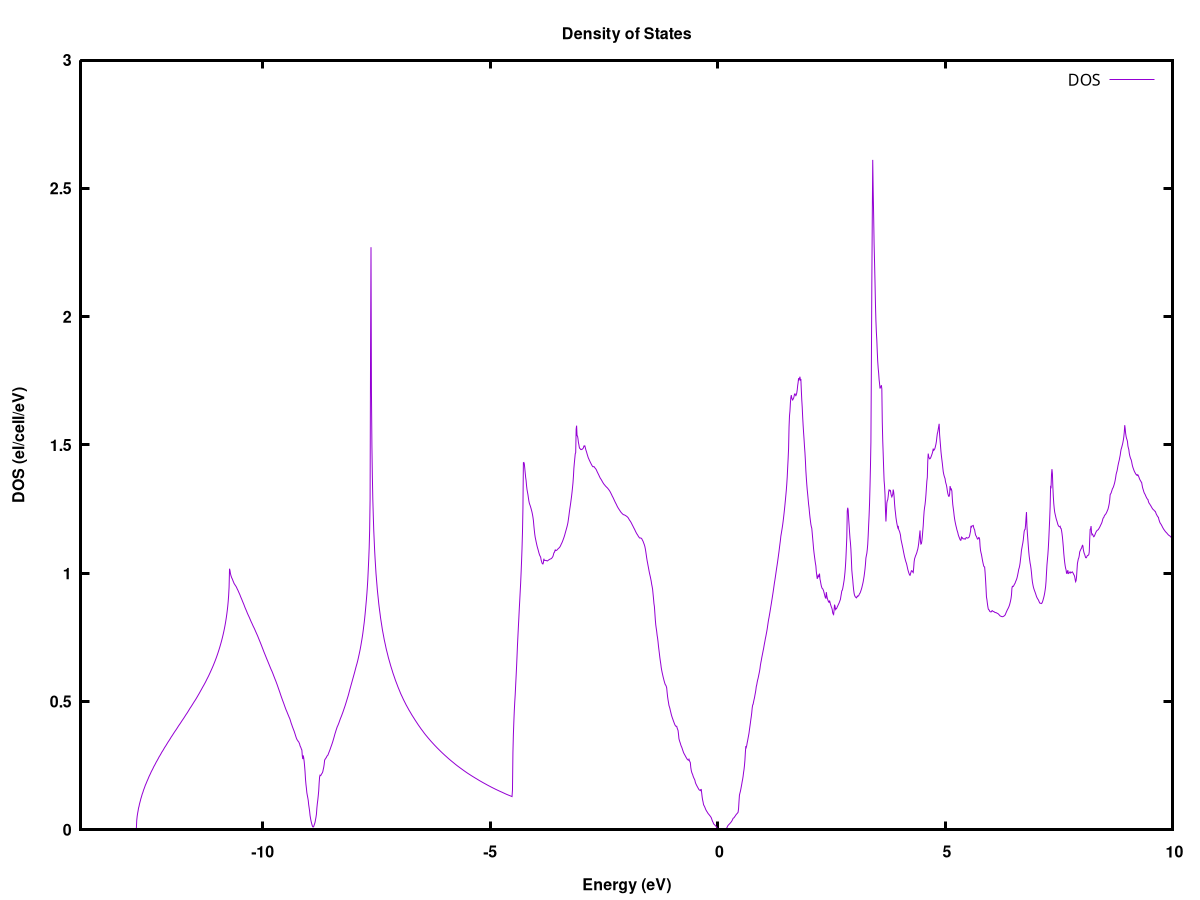  set terminal wxt enhanced
 
 set title  'Density of States' font 'Helvetica-Bold' 
 set ylabel 'DOS (el/cell/eV)' font  'Helvetica-Bold' 
 set xlabel 'Energy (eV)' font 'Helvetica-Bold' 
 set xrange [   -14.0000000000000       :    10.0000000000000       ] 
 set border lw 3
 set xtics font 'Helvetica-Bold' 
 set ytics font 'Helvetica-Bold' 
 plot '-'  u 1:2 w lines title 'DOS'; pause -1 
 
     -12.80000000     0.00000000     0.00000000
     -12.79000000     0.00000000     0.00000000
     -12.78000000     0.00000000     0.00000000
     -12.77000000     0.03680800     0.00017342
     -12.76000000     0.05334502     0.00061313
     -12.75000000     0.06474048     0.00119551
     -12.74000000     0.07438926     0.00189879
     -12.73000000     0.08513107     0.00269097
     -12.72000000     0.09131496     0.00357315
     -12.71000000     0.10015503     0.00452876
     -12.70000000     0.10697757     0.00556779
     -12.69000000     0.11341500     0.00666796
     -12.68000000     0.12092397     0.00784090
     -12.67000000     0.12634044     0.00907645
     -12.66000000     0.13268008     0.01037108
     -12.65000000     0.13886050     0.01173249
     -12.64000000     0.14348550     0.01314370
     -12.63000000     0.14872467     0.01460450
     -12.62000000     0.15490874     0.01612242
     -12.61000000     0.15939710     0.01769437
     -12.60000000     0.16394958     0.01931118
     -12.59000000     0.16903942     0.02097590
     -12.58000000     0.17414557     0.02269339
     -12.57000000     0.17789267     0.02445349
     -12.56000000     0.18201249     0.02625295
     -12.55000000     0.18646392     0.02809504
     -12.54000000     0.19080304     0.02998238
     -12.53000000     0.19467561     0.03190932
     -12.52000000     0.19879405     0.03387638
     -12.51000000     0.20301337     0.03588563
     -12.50000000     0.20746490     0.03793763
     -12.49000000     0.21118083     0.04003233
     -12.48000000     0.21473916     0.04216096
     -12.47000000     0.21851866     0.04432720
     -12.46000000     0.22253208     0.04653202
     -12.45000000     0.22655275     0.04877706
     -12.44000000     0.22985436     0.05105951
     -12.43000000     0.23316861     0.05337451
     -12.42000000     0.23656814     0.05572326
     -12.41000000     0.24021878     0.05810681
     -12.40000000     0.24420524     0.06052865
     -12.39000000     0.24761341     0.06298878
     -12.38000000     0.25064341     0.06547991
     -12.37000000     0.25384457     0.06800197
     -12.36000000     0.25724119     0.07055754
     -12.35000000     0.26081541     0.07314752
     -12.34000000     0.26435170     0.07577377
     -12.33000000     0.26721039     0.07843150
     -12.32000000     0.27035593     0.08111909
     -12.31000000     0.27354347     0.08383848
     -12.30000000     0.27683585     0.08659047
     -12.29000000     0.28013202     0.08937518
     -12.28000000     0.28369188     0.09219454
     -12.27000000     0.28649114     0.09504545
     -12.26000000     0.28937753     0.09792461
     -12.25000000     0.29241896     0.10083348
     -12.24000000     0.29546874     0.10377300
     -12.23000000     0.29875049     0.10674384
     -12.22000000     0.30211551     0.10974824
     -12.21000000     0.30475571     0.11278275
     -12.20000000     0.30752504     0.11584412
     -12.19000000     0.31036601     0.11893354
     -12.18000000     0.31339317     0.12205212
     -12.17000000     0.31655111     0.12520187
     -12.16000000     0.31959670     0.12838267
     -12.15000000     0.32243497     0.13159338
     -12.14000000     0.32501650     0.13483067
     -12.13000000     0.32776144     0.13809441
     -12.12000000     0.33068657     0.14138665
     -12.11000000     0.33360416     0.14470816
     -12.10000000     0.33653596     0.14805883
     -12.09000000     0.33945886     0.15143881
     -12.08000000     0.34234708     0.15484828
     -12.07000000     0.34497666     0.15828480
     -12.06000000     0.34763532     0.16174776
     -12.05000000     0.35030587     0.16523738
     -12.04000000     0.35318899     0.16875458
     -12.03000000     0.35611106     0.17230115
     -12.02000000     0.35907568     0.17587704
     -12.01000000     0.36205038     0.17948281
     -12.00000000     0.36451430     0.18311541
     -11.99000000     0.36719664     0.18677389
     -11.98000000     0.36992151     0.19045927
     -11.97000000     0.37273629     0.19417260
     -11.96000000     0.37549307     0.19791375
     -11.95000000     0.37823933     0.20168226
     -11.94000000     0.38098673     0.20547834
     -11.93000000     0.38360124     0.20930181
     -11.92000000     0.38606169     0.21314989
     -11.91000000     0.38862276     0.21702321
     -11.90000000     0.39129450     0.22092269
     -11.89000000     0.39396823     0.22484893
     -11.88000000     0.39672023     0.22880230
     -11.87000000     0.39951819     0.23278347
     -11.86000000     0.40241956     0.23679301
     -11.85000000     0.40526595     0.24083197
     -11.84000000     0.40775758     0.24489715
     -11.83000000     0.41023285     0.24898715
     -11.82000000     0.41284788     0.25310254
     -11.81000000     0.41547934     0.25724412
     -11.80000000     0.41817134     0.26141239
     -11.79000000     0.42091326     0.26560780
     -11.78000000     0.42370401     0.26983087
     -11.77000000     0.42635822     0.27408147
     -11.76000000     0.42890409     0.27835764
     -11.75000000     0.43151911     0.28265966
     -11.74000000     0.43413452     0.28698796
     -11.73000000     0.43679630     0.29134253
     -11.72000000     0.43957763     0.29572418
     -11.71000000     0.44238098     0.30013411
     -11.70000000     0.44515071     0.30457173
     -11.69000000     0.44806185     0.30903771
     -11.68000000     0.45062421     0.31353153
     -11.67000000     0.45311416     0.31805000
     -11.66000000     0.45588151     0.32259466
     -11.65000000     0.45865610     0.32716730
     -11.64000000     0.46151930     0.33176819
     -11.63000000     0.46439494     0.33639770
     -11.62000000     0.46737667     0.34105648
     -11.61000000     0.47036601     0.34574522
     -11.60000000     0.47329944     0.35046369
     -11.59000000     0.47589853     0.35520952
     -11.58000000     0.47854392     0.35998170
     -11.57000000     0.48124886     0.36478062
     -11.56000000     0.48405481     0.36960699
     -11.55000000     0.48692589     0.37446194
     -11.54000000     0.48976757     0.37934542
     -11.53000000     0.49256353     0.38425714
     -11.52000000     0.49541680     0.38919700
     -11.51000000     0.49833723     0.39416588
     -11.50000000     0.50103747     0.39916271
     -11.49000000     0.50364982     0.40418657
     -11.48000000     0.50642014     0.40923676
     -11.47000000     0.50928764     0.41431529
     -11.46000000     0.51219520     0.41942266
     -11.45000000     0.51525489     0.42455976
     -11.44000000     0.51824349     0.42972728
     -11.43000000     0.52125092     0.43492474
     -11.42000000     0.52439536     0.44015281
     -11.41000000     0.52746401     0.44541240
     -11.40000000     0.53044904     0.45070188
     -11.39000000     0.53355972     0.45602191
     -11.38000000     0.53684926     0.46137386
     -11.37000000     0.54009102     0.46675870
     -11.36000000     0.54322997     0.47217542
     -11.35000000     0.54632878     0.47762312
     -11.34000000     0.54953092     0.48310237
     -11.33000000     0.55279959     0.48861399
     -11.32000000     0.55604211     0.49415831
     -11.31000000     0.55910436     0.49973390
     -11.30000000     0.56220644     0.50534047
     -11.29000000     0.56537155     0.51097835
     -11.28000000     0.56864327     0.51664821
     -11.27000000     0.57191220     0.52235108
     -11.26000000     0.57523480     0.52808667
     -11.25000000     0.57870398     0.53385621
     -11.24000000     0.58231720     0.53966138
     -11.23000000     0.58593506     0.54550263
     -11.22000000     0.58945628     0.55138000
     -11.21000000     0.59285723     0.55729145
     -11.20000000     0.59635435     0.56323743
     -11.19000000     0.59994587     0.56921886
     -11.18000000     0.60365005     0.57523663
     -11.17000000     0.60746263     0.58129212
     -11.16000000     0.61131530     0.58738600
     -11.15000000     0.61525094     0.59351878
     -11.14000000     0.61917987     0.59969098
     -11.13000000     0.62315714     0.60590256
     -11.12000000     0.62707247     0.61215404
     -11.11000000     0.63107430     0.61844447
     -11.10000000     0.63518787     0.62477585
     -11.09000000     0.63928062     0.63114813
     -11.08000000     0.64364786     0.63756250
     -11.07000000     0.64810382     0.64402135
     -11.06000000     0.65248057     0.65052436
     -11.05000000     0.65700837     0.65707141
     -11.04000000     0.66162620     0.66366447
     -11.03000000     0.66634855     0.67030429
     -11.02000000     0.67115104     0.67699171
     -11.01000000     0.67610886     0.68372760
     -11.00000000     0.68126054     0.69051455
     -10.99000000     0.68646451     0.69735297
     -10.98000000     0.69174125     0.70424386
     -10.97000000     0.69719535     0.71118840
     -10.96000000     0.70287644     0.71818852
     -10.95000000     0.70861122     0.72524582
     -10.94000000     0.71445598     0.73236109
     -10.93000000     0.72055793     0.73953613
     -10.92000000     0.72677245     0.74677273
     -10.91000000     0.73313700     0.75407183
     -10.90000000     0.73987464     0.76143683
     -10.89000000     0.74676247     0.76887004
     -10.88000000     0.75413001     0.77637404
     -10.87000000     0.76157626     0.78395249
     -10.86000000     0.76944201     0.79160675
     -10.85000000     0.77782809     0.79934275
     -10.84000000     0.78657200     0.80716417
     -10.83000000     0.79587069     0.81507606
     -10.82000000     0.80572153     0.82308328
     -10.81000000     0.81650212     0.83119360
     -10.80000000     0.82816521     0.83941575
     -10.79000000     0.84074552     0.84776002
     -10.78000000     0.85467924     0.85623532
     -10.77000000     0.87033683     0.86485835
     -10.76000000     0.88915630     0.87365434
     -10.75000000     0.91247535     0.88265718
     -10.74000000     0.94582494     0.89193731
     -10.73000000     1.01748713     0.90174093
     -10.72000000     1.01020954     0.91186362
     -10.71000000     0.99858554     0.92190100
     -10.70000000     0.99133467     0.93185139
     -10.69000000     0.98604835     0.94173913
     -10.68000000     0.98120613     0.95157297
     -10.67000000     0.97799047     0.96137101
     -10.66000000     0.97335528     0.97112969
     -10.65000000     0.96845075     0.98083710
     -10.64000000     0.96477950     0.99050242
     -10.63000000     0.96000093     1.00012772
     -10.62000000     0.95733526     1.00971266
     -10.61000000     0.95464346     1.01927203
     -10.60000000     0.95158022     1.02880260
     -10.59000000     0.94929586     1.03830861
     -10.58000000     0.94614385     1.04778644
     -10.57000000     0.94241868     1.05722948
     -10.56000000     0.93823462     1.06663329
     -10.55000000     0.93506132     1.07599960
     -10.54000000     0.93116258     1.08533069
     -10.53000000     0.92688994     1.09462165
     -10.52000000     0.92308298     1.10387044
     -10.51000000     0.91900573     1.11308081
     -10.50000000     0.91511424     1.12225192
     -10.49000000     0.91012247     1.13137714
     -10.48000000     0.90586124     1.14045743
     -10.47000000     0.90182970     1.14949610
     -10.46000000     0.89763908     1.15849369
     -10.45000000     0.89313701     1.16744752
     -10.44000000     0.88868771     1.17635633
     -10.43000000     0.88449220     1.18522191
     -10.42000000     0.88028030     1.19404581
     -10.41000000     0.87583857     1.20282693
     -10.40000000     0.87104205     1.21156191
     -10.39000000     0.86637354     1.22024835
     -10.38000000     0.86209730     1.22889084
     -10.37000000     0.85814672     1.23749190
     -10.36000000     0.85395881     1.24605305
     -10.35000000     0.84975790     1.25457153
     -10.34000000     0.84508263     1.26304604
     -10.33000000     0.84101034     1.27147565
     -10.32000000     0.83718470     1.27986661
     -10.31000000     0.83328671     1.28821899
     -10.30000000     0.82949909     1.29653295
     -10.29000000     0.82566175     1.30480893
     -10.28000000     0.82136283     1.31304411
     -10.27000000     0.81720468     1.32123718
     -10.26000000     0.81303465     1.32938825
     -10.25000000     0.80915849     1.33749901
     -10.24000000     0.80545110     1.34557200
     -10.23000000     0.80153674     1.35360703
     -10.22000000     0.79751572     1.36160235
     -10.21000000     0.79352351     1.36955735
     -10.20000000     0.79002391     1.37747493
     -10.19000000     0.78655197     1.38535798
     -10.18000000     0.78271043     1.39320384
     -10.17000000     0.77873724     1.40101136
     -10.16000000     0.77455824     1.40877825
     -10.15000000     0.77044684     1.41650271
     -10.14000000     0.76657688     1.42418815
     -10.13000000     0.76258359     1.43183379
     -10.12000000     0.75863543     1.43944004
     -10.11000000     0.75454638     1.44700604
     -10.10000000     0.75016390     1.45452929
     -10.09000000     0.74580295     1.46200965
     -10.08000000     0.74135158     1.46944550
     -10.07000000     0.73698497     1.47683712
     -10.06000000     0.73271303     1.48418564
     -10.05000000     0.72831003     1.49149091
     -10.04000000     0.72381355     1.49875141
     -10.03000000     0.71938337     1.50596737
     -10.02000000     0.71477945     1.51313801
     -10.01000000     0.71003936     1.52026183
     -10.00000000     0.70555248     1.52733961
      -9.99000000     0.70089786     1.53437181
      -9.98000000     0.69617727     1.54135696
      -9.97000000     0.69172737     1.54829633
      -9.96000000     0.68737334     1.55519180
      -9.95000000     0.68296165     1.56204364
      -9.94000000     0.67858458     1.56885161
      -9.93000000     0.67416179     1.57561534
      -9.92000000     0.66972599     1.58233481
      -9.91000000     0.66531371     1.58900983
      -9.90000000     0.66118755     1.59564212
      -9.89000000     0.65702021     1.60223352
      -9.88000000     0.65251539     1.60878081
      -9.87000000     0.64822465     1.61528441
      -9.86000000     0.64393517     1.62174528
      -9.85000000     0.63949449     1.62816251
      -9.84000000     0.63513348     1.63453566
      -9.83000000     0.63076934     1.64086504
      -9.82000000     0.62659949     1.64715176
      -9.81000000     0.62257703     1.65339747
      -9.80000000     0.61887002     1.65960444
      -9.79000000     0.61465069     1.66577237
      -9.78000000     0.61013214     1.67189644
      -9.77000000     0.60564822     1.67797543
      -9.76000000     0.60082243     1.68400795
      -9.75000000     0.59629987     1.68999333
      -9.74000000     0.59179975     1.69593405
      -9.73000000     0.58710802     1.70182849
      -9.72000000     0.58294299     1.70767830
      -9.71000000     0.57842122     1.71348561
      -9.70000000     0.57355536     1.71924545
      -9.69000000     0.56883071     1.72495735
      -9.68000000     0.56401415     1.73062162
      -9.67000000     0.55876322     1.73623558
      -9.66000000     0.55380402     1.74179852
      -9.65000000     0.54864065     1.74731091
      -9.64000000     0.54364952     1.75277203
      -9.63000000     0.53864210     1.75818354
      -9.62000000     0.53348448     1.76354437
      -9.61000000     0.52795264     1.76885167
      -9.60000000     0.52266826     1.77410419
      -9.59000000     0.51763954     1.77930563
      -9.58000000     0.51267965     1.78445733
      -9.57000000     0.50753885     1.78955832
      -9.56000000     0.50273716     1.79460947
      -9.55000000     0.49807955     1.79961376
      -9.54000000     0.49329996     1.80457067
      -9.53000000     0.48834401     1.80947907
      -9.52000000     0.48330129     1.81433751
      -9.51000000     0.47833977     1.81914555
      -9.50000000     0.47338281     1.82390389
      -9.49000000     0.46875772     1.82861437
      -9.48000000     0.46447633     1.83328022
      -9.47000000     0.46060346     1.83790619
      -9.46000000     0.45602436     1.84248954
      -9.45000000     0.45159238     1.84702725
      -9.44000000     0.44734771     1.85152225
      -9.43000000     0.44305096     1.85597407
      -9.42000000     0.43853415     1.86038199
      -9.41000000     0.43519219     1.86475095
      -9.40000000     0.43015280     1.86907907
      -9.39000000     0.42438127     1.87335157
      -9.38000000     0.41853976     1.87756613
      -9.37000000     0.41297363     1.88172286
      -9.36000000     0.40842912     1.88583069
      -9.35000000     0.40295035     1.88988784
      -9.34000000     0.39819184     1.89389292
      -9.33000000     0.39344457     1.89785132
      -9.32000000     0.38879744     1.90176197
      -9.31000000     0.38441770     1.90562809
      -9.30000000     0.37892646     1.90944490
      -9.29000000     0.37352584     1.91320728
      -9.28000000     0.36778100     1.91691368
      -9.27000000     0.36221898     1.92056323
      -9.26000000     0.35708633     1.92415930
      -9.25000000     0.35283861     1.92770799
      -9.24000000     0.34977251     1.93122062
      -9.23000000     0.34749694     1.93470697
      -9.22000000     0.34421235     1.93816714
      -9.21000000     0.34276490     1.94161617
      -9.20000000     0.33853156     1.94502120
      -9.19000000     0.33478975     1.94838501
      -9.18000000     0.32732205     1.95169940
      -9.17000000     0.32358147     1.95494936
      -9.16000000     0.31970597     1.95818184
      -9.15000000     0.31436418     1.96136691
      -9.14000000     0.31109219     1.96446904
      -9.13000000     0.28730886     1.96744110
      -9.12000000     0.27561397     1.97024654
      -9.11000000     0.28985824     1.97303350
      -9.10000000     0.28132523     1.97593935
      -9.09000000     0.26681914     1.97869643
      -9.08000000     0.24853004     1.98127754
      -9.07000000     0.22620491     1.98364457
      -9.06000000     0.19689352     1.98578190
      -9.05000000     0.17698052     1.98763504
      -9.04000000     0.16174038     1.98933731
      -9.03000000     0.14412729     1.99085988
      -9.02000000     0.13400147     1.99224774
      -9.01000000     0.12505753     1.99354134
      -9.00000000     0.11451952     1.99474602
      -8.99000000     0.09756005     1.99580461
      -8.98000000     0.08552734     1.99671872
      -8.97000000     0.07300481     1.99751917
      -8.96000000     0.05581996     1.99815381
      -8.95000000     0.04537997     1.99865758
      -8.94000000     0.03555562     1.99906198
      -8.93000000     0.02820723     1.99937979
      -8.92000000     0.02149181     1.99962838
      -8.91000000     0.01556131     1.99981485
      -8.90000000     0.01154768     1.99994991
      -8.89000000     0.01084751     2.00005854
      -8.88000000     0.01241119     2.00017315
      -8.87000000     0.01841029     2.00032615
      -8.86000000     0.02334143     2.00053468
      -8.85000000     0.02936166     2.00079668
      -8.84000000     0.03896732     2.00113336
      -8.83000000     0.04856792     2.00157136
      -8.82000000     0.06033318     2.00211140
      -8.81000000     0.08456400     2.00282530
      -8.80000000     0.10188644     2.00377719
      -8.79000000     0.11553232     2.00484644
      -8.78000000     0.13224722     2.00607575
      -8.77000000     0.15120038     2.00749283
      -8.76000000     0.18235688     2.00915875
      -8.75000000     0.20615141     2.01111698
      -8.74000000     0.21266785     2.01323470
      -8.73000000     0.21104887     2.01533424
      -8.72000000     0.21248248     2.01744689
      -8.71000000     0.21663660     2.01959184
      -8.70000000     0.21924438     2.02177189
      -8.69000000     0.22177721     2.02397703
      -8.68000000     0.22635583     2.02621462
      -8.67000000     0.23504707     2.02851562
      -8.66000000     0.24294813     2.03090572
      -8.65000000     0.25425630     2.03340099
      -8.64000000     0.27067170     2.03600396
      -8.63000000     0.27502033     2.03873475
      -8.62000000     0.27659651     2.04149154
      -8.61000000     0.28000484     2.04427455
      -8.60000000     0.28246450     2.04709180
      -8.59000000     0.28657197     2.04993647
      -8.58000000     0.28880132     2.05282062
      -8.57000000     0.29033054     2.05571076
      -8.56000000     0.29447343     2.05863434
      -8.55000000     0.29932965     2.06160184
      -8.54000000     0.30385117     2.06461873
      -8.53000000     0.30825928     2.06767898
      -8.52000000     0.31298628     2.07078482
      -8.51000000     0.31806289     2.07393985
      -8.50000000     0.32325926     2.07714658
      -8.49000000     0.32800899     2.08040262
      -8.48000000     0.33307225     2.08370769
      -8.47000000     0.33846376     2.08706541
      -8.46000000     0.34385041     2.09047643
      -8.45000000     0.35005541     2.09394552
      -8.44000000     0.35611305     2.09747607
      -8.43000000     0.36235701     2.10106852
      -8.42000000     0.36891416     2.10472451
      -8.41000000     0.37530180     2.10844580
      -8.40000000     0.38062897     2.11222561
      -8.39000000     0.38678618     2.11606309
      -8.38000000     0.39197563     2.11995799
      -8.37000000     0.39745786     2.12390452
      -8.36000000     0.40253739     2.12790495
      -8.35000000     0.40592186     2.13194939
      -8.34000000     0.41024585     2.13602895
      -8.33000000     0.41457475     2.14015268
      -8.32000000     0.41947909     2.14432262
      -8.31000000     0.42454147     2.14854276
      -8.30000000     0.42954206     2.15281319
      -8.29000000     0.43451112     2.15713360
      -8.28000000     0.43852082     2.16149859
      -8.27000000     0.44299385     2.16590586
      -8.26000000     0.44771255     2.17035925
      -8.25000000     0.45260338     2.17486140
      -8.24000000     0.45728403     2.17941003
      -8.23000000     0.46239678     2.18400838
      -8.22000000     0.46769054     2.18865872
      -8.21000000     0.47293788     2.19336197
      -8.20000000     0.47800595     2.19811683
      -8.19000000     0.48325123     2.20292269
      -8.18000000     0.48897191     2.20778348
      -8.17000000     0.49457055     2.21270145
      -8.16000000     0.50028007     2.21767529
      -8.15000000     0.50622886     2.22270785
      -8.14000000     0.51199632     2.22779884
      -8.13000000     0.51773617     2.23294728
      -8.12000000     0.52369615     2.23815404
      -8.11000000     0.53003009     2.24342240
      -8.10000000     0.53693926     2.24875795
      -8.09000000     0.54352248     2.25416008
      -8.08000000     0.55011448     2.25962840
      -8.07000000     0.55645243     2.26516135
      -8.06000000     0.56283616     2.27075771
      -8.05000000     0.56923913     2.27641910
      -8.04000000     0.57544689     2.28214255
      -8.03000000     0.58203616     2.28792917
      -8.02000000     0.58838290     2.29378171
      -8.01000000     0.59467012     2.29969734
      -8.00000000     0.60119337     2.30567630
      -7.99000000     0.60747182     2.31171999
      -7.98000000     0.61387874     2.31782645
      -7.97000000     0.62077970     2.32400033
      -7.96000000     0.62752979     2.33024146
      -7.95000000     0.63440344     2.33655123
      -7.94000000     0.64080422     2.34292768
      -7.93000000     0.64676738     2.34936446
      -7.92000000     0.65347775     2.35586537
      -7.91000000     0.66066051     2.36243567
      -7.90000000     0.66842392     2.36908072
      -7.89000000     0.67662038     2.37580565
      -7.88000000     0.68455477     2.38261139
      -7.87000000     0.69302825     2.38949985
      -7.86000000     0.70146055     2.39647130
      -7.85000000     0.71104228     2.40353269
      -7.84000000     0.72093354     2.41069225
      -7.83000000     0.73171541     2.41795524
      -7.82000000     0.74207604     2.42532562
      -7.81000000     0.75309946     2.43279955
      -7.80000000     0.76534310     2.44039122
      -7.79000000     0.77856914     2.44810947
      -7.78000000     0.79320953     2.45596820
      -7.77000000     0.80681058     2.46396794
      -7.76000000     0.82298559     2.47211447
      -7.75000000     0.84046157     2.48042912
      -7.74000000     0.85937104     2.48892802
      -7.73000000     0.87924582     2.49762034
      -7.72000000     0.89914493     2.50651119
      -7.71000000     0.92181320     2.51561231
      -7.70000000     0.94735662     2.52495212
      -7.69000000     0.97658743     2.53457152
      -7.68000000     1.01470886     2.54451974
      -7.67000000     1.05399678     2.55488447
      -7.66000000     1.09965473     2.56565227
      -7.65000000     1.16701769     2.57696537
      -7.64000000     1.28739274     2.58911415
      -7.63000000     1.86004799     2.60399571
      -7.62000000     2.27080748     2.62683562
      -7.61000000     1.70408913     2.64644389
      -7.60000000     1.49604113     2.66236304
      -7.59000000     1.37706557     2.67666857
      -7.58000000     1.28617134     2.68996612
      -7.57000000     1.22563797     2.70252256
      -7.56000000     1.16870831     2.71448727
      -7.55000000     1.12860591     2.72597091
      -7.54000000     1.08853626     2.73705596
      -7.53000000     1.05615973     2.74776864
      -7.52000000     1.02744303     2.75818733
      -7.51000000     0.99879884     2.76831613
      -7.50000000     0.97705373     2.77819454
      -7.49000000     0.95572141     2.78785942
      -7.48000000     0.93377797     2.79730536
      -7.47000000     0.91664129     2.80655618
      -7.46000000     0.89989885     2.81563864
      -7.45000000     0.88209934     2.82455062
      -7.44000000     0.86729769     2.83329427
      -7.43000000     0.85384915     2.84189974
      -7.42000000     0.84035404     2.85037126
      -7.41000000     0.82616491     2.85870176
      -7.40000000     0.81468237     2.86690579
      -7.39000000     0.80336167     2.87499589
      -7.38000000     0.79180614     2.88297214
      -7.37000000     0.78012554     2.89082849
      -7.36000000     0.77062955     2.89858211
      -7.35000000     0.76120281     2.90624126
      -7.34000000     0.75169006     2.91380614
      -7.33000000     0.74177319     2.92127258
      -7.32000000     0.73361400     2.92864936
      -7.31000000     0.72553415     2.93594509
      -7.30000000     0.71745708     2.94316005
      -7.29000000     0.70863705     2.95029192
      -7.28000000     0.70110006     2.95733910
      -7.27000000     0.69414094     2.96431542
      -7.26000000     0.68717189     2.97122203
      -7.25000000     0.68010254     2.97805855
      -7.24000000     0.67244370     2.98482073
      -7.23000000     0.66617993     2.99151366
      -7.22000000     0.65996885     2.99814439
      -7.21000000     0.65378492     3.00471317
      -7.20000000     0.64754591     3.01122002
      -7.19000000     0.64091996     3.01766152
      -7.18000000     0.63523722     3.02404231
      -7.17000000     0.62961080     3.03036650
      -7.16000000     0.62394304     3.03663423
      -7.15000000     0.61843132     3.04284606
      -7.14000000     0.61216121     3.04899956
      -7.13000000     0.60705692     3.05509562
      -7.12000000     0.60198329     3.06114080
      -7.11000000     0.59686888     3.06713513
      -7.10000000     0.59175312     3.07307819
      -7.09000000     0.58634344     3.07896967
      -7.08000000     0.58134257     3.08480692
      -7.07000000     0.57671193     3.09059721
      -7.06000000     0.57208645     3.09634117
      -7.05000000     0.56745585     3.10203892
      -7.04000000     0.56287455     3.10769045
      -7.03000000     0.55786735     3.11329419
      -7.02000000     0.55357334     3.11885139
      -7.01000000     0.54931260     3.12436580
      -7.00000000     0.54503938     3.12983758
      -6.99000000     0.54072752     3.13526648
      -6.98000000     0.53637074     3.14065195
      -6.97000000     0.53185329     3.14599173
      -6.96000000     0.52798698     3.15129090
      -6.95000000     0.52419795     3.15655172
      -6.94000000     0.52045244     3.16177503
      -6.93000000     0.51662729     3.16696047
      -6.92000000     0.51276346     3.17210749
      -6.91000000     0.50872580     3.17721383
      -6.90000000     0.50517690     3.18228327
      -6.89000000     0.50168923     3.18731760
      -6.88000000     0.49820939     3.19231711
      -6.87000000     0.49472549     3.19728177
      -6.86000000     0.49120869     3.20221152
      -6.85000000     0.48754908     3.20710545
      -6.84000000     0.48435289     3.21196496
      -6.83000000     0.48115362     3.21679249
      -6.82000000     0.47793201     3.22158793
      -6.81000000     0.47474767     3.22635128
      -6.80000000     0.47153536     3.23108273
      -6.79000000     0.46808740     3.23578142
      -6.78000000     0.46514491     3.24044761
      -6.77000000     0.46218784     3.24508426
      -6.76000000     0.45922279     3.24969133
      -6.75000000     0.45621730     3.25426858
      -6.74000000     0.45321526     3.25881572
      -6.73000000     0.45014549     3.26333253
      -6.72000000     0.44710234     3.26781835
      -6.71000000     0.44431261     3.27227540
      -6.70000000     0.44154708     3.27670467
      -6.69000000     0.43879593     3.28110639
      -6.68000000     0.43601414     3.28548045
      -6.67000000     0.43321931     3.28982667
      -6.66000000     0.43033093     3.29414469
      -6.65000000     0.42753651     3.29843351
      -6.64000000     0.42483600     3.30269540
      -6.63000000     0.42211504     3.30693018
      -6.62000000     0.41940877     3.31113775
      -6.61000000     0.41675469     3.31531856
      -6.60000000     0.41410002     3.31947283
      -6.59000000     0.41125680     3.32359997
      -6.58000000     0.40865765     3.32769942
      -6.57000000     0.40609252     3.33177313
      -6.56000000     0.40356638     3.33582140
      -6.55000000     0.40108497     3.33984462
      -6.54000000     0.39855071     3.34384285
      -6.53000000     0.39600523     3.34781565
      -6.52000000     0.39343782     3.35176297
      -6.51000000     0.39109716     3.35568562
      -6.50000000     0.38876151     3.35958490
      -6.49000000     0.38642593     3.36346089
      -6.48000000     0.38402951     3.36731320
      -6.47000000     0.38161159     3.37114142
      -6.46000000     0.37918757     3.37494536
      -6.45000000     0.37676394     3.37872522
      -6.44000000     0.37445330     3.38248108
      -6.43000000     0.37219912     3.38621436
      -6.42000000     0.36996501     3.38992512
      -6.41000000     0.36781958     3.39361398
      -6.40000000     0.36569195     3.39728152
      -6.39000000     0.36360471     3.40092800
      -6.38000000     0.36139910     3.40455320
      -6.37000000     0.35923290     3.40815602
      -6.36000000     0.35717995     3.41173808
      -6.35000000     0.35510700     3.41529957
      -6.34000000     0.35302719     3.41884021
      -6.33000000     0.35095414     3.42236013
      -6.32000000     0.34890011     3.42585938
      -6.31000000     0.34682927     3.42933801
      -6.30000000     0.34478544     3.43279595
      -6.29000000     0.34285947     3.43623417
      -6.28000000     0.34092633     3.43965312
      -6.27000000     0.33897414     3.44305261
      -6.26000000     0.33702637     3.44643262
      -6.25000000     0.33508119     3.44979313
      -6.24000000     0.33317913     3.45313440
      -6.23000000     0.33122477     3.45645652
      -6.22000000     0.32930036     3.45975898
      -6.21000000     0.32745645     3.46304272
      -6.20000000     0.32563265     3.46630817
      -6.19000000     0.32377302     3.46955525
      -6.18000000     0.32189564     3.47278358
      -6.17000000     0.32006882     3.47599337
      -6.16000000     0.31824863     3.47918501
      -6.15000000     0.31647207     3.48235842
      -6.14000000     0.31474007     3.48551451
      -6.13000000     0.31298198     3.48865312
      -6.12000000     0.31121792     3.49177412
      -6.11000000     0.30946245     3.49487752
      -6.10000000     0.30771669     3.49796341
      -6.09000000     0.30597343     3.50103187
      -6.08000000     0.30420995     3.50408277
      -6.07000000     0.30251363     3.50711633
      -6.06000000     0.30081801     3.51013298
      -6.05000000     0.29913157     3.51313270
      -6.04000000     0.29748717     3.51611575
      -6.03000000     0.29584911     3.51908245
      -6.02000000     0.29419396     3.52203265
      -6.01000000     0.29255547     3.52496638
      -6.00000000     0.29092093     3.52788383
      -5.99000000     0.28930345     3.53078483
      -5.98000000     0.28774776     3.53367012
      -5.97000000     0.28615610     3.53653964
      -5.96000000     0.28457290     3.53939327
      -5.95000000     0.28299420     3.54223111
      -5.94000000     0.28138701     3.54505305
      -5.93000000     0.27976224     3.54785881
      -5.92000000     0.27816946     3.55064841
      -5.91000000     0.27660273     3.55342222
      -5.90000000     0.27509517     3.55618069
      -5.89000000     0.27360320     3.55892418
      -5.88000000     0.27210254     3.56165272
      -5.87000000     0.27061352     3.56436629
      -5.86000000     0.26913848     3.56706504
      -5.85000000     0.26765484     3.56974901
      -5.84000000     0.26620296     3.57241831
      -5.83000000     0.26476777     3.57507300
      -5.82000000     0.26332614     3.57771348
      -5.81000000     0.26186825     3.58033947
      -5.80000000     0.26041357     3.58295088
      -5.79000000     0.25895684     3.58554774
      -5.78000000     0.25746262     3.58812985
      -5.77000000     0.25599119     3.59069710
      -5.76000000     0.25455444     3.59324979
      -5.75000000     0.25310843     3.59578808
      -5.74000000     0.25174671     3.59831235
      -5.73000000     0.25037953     3.60082298
      -5.72000000     0.24902986     3.60332001
      -5.71000000     0.24770582     3.60580366
      -5.70000000     0.24639238     3.60827415
      -5.69000000     0.24508009     3.61073151
      -5.68000000     0.24376541     3.61317575
      -5.67000000     0.24242451     3.61560671
      -5.66000000     0.24113657     3.61802450
      -5.65000000     0.23985822     3.62042945
      -5.64000000     0.23856083     3.62282164
      -5.63000000     0.23725015     3.62520065
      -5.62000000     0.23595529     3.62756668
      -5.61000000     0.23465042     3.62991971
      -5.60000000     0.23336772     3.63225976
      -5.59000000     0.23210145     3.63458711
      -5.58000000     0.23077990     3.63690138
      -5.57000000     0.22953961     3.63920298
      -5.56000000     0.22829833     3.64149217
      -5.55000000     0.22703999     3.64376888
      -5.54000000     0.22579141     3.64603301
      -5.53000000     0.22457194     3.64828482
      -5.52000000     0.22334451     3.65052440
      -5.51000000     0.22212003     3.65275174
      -5.50000000     0.22089363     3.65496674
      -5.49000000     0.21973317     3.65716986
      -5.48000000     0.21860219     3.65936151
      -5.47000000     0.21746832     3.66154186
      -5.46000000     0.21631370     3.66371080
      -5.45000000     0.21516496     3.66586818
      -5.44000000     0.21403337     3.66801418
      -5.43000000     0.21288832     3.67014878
      -5.42000000     0.21172656     3.67227188
      -5.41000000     0.21057112     3.67438336
      -5.40000000     0.20945443     3.67648348
      -5.39000000     0.20835621     3.67857251
      -5.38000000     0.20727579     3.68065067
      -5.37000000     0.20619448     3.68271803
      -5.36000000     0.20509926     3.68477449
      -5.35000000     0.20399864     3.68681997
      -5.34000000     0.20291321     3.68885454
      -5.33000000     0.20182197     3.69087823
      -5.32000000     0.20074075     3.69289094
      -5.31000000     0.19971142     3.69489318
      -5.30000000     0.19867333     3.69688512
      -5.29000000     0.19761598     3.69886657
      -5.28000000     0.19654318     3.70083740
      -5.27000000     0.19544688     3.70279736
      -5.26000000     0.19433397     3.70474628
      -5.25000000     0.19326555     3.70668422
      -5.24000000     0.19221600     3.70861165
      -5.23000000     0.19115276     3.71052844
      -5.22000000     0.19013445     3.71243487
      -5.21000000     0.18912274     3.71433115
      -5.20000000     0.18811289     3.71621734
      -5.19000000     0.18709955     3.71809341
      -5.18000000     0.18608034     3.71995931
      -5.17000000     0.18506215     3.72181502
      -5.16000000     0.18404250     3.72366054
      -5.15000000     0.18304156     3.72549592
      -5.14000000     0.18206588     3.72732143
      -5.13000000     0.18110865     3.72913730
      -5.12000000     0.18016187     3.73094362
      -5.11000000     0.17918827     3.73274042
      -5.10000000     0.17818984     3.73452734
      -5.09000000     0.17718916     3.73630422
      -5.08000000     0.17618575     3.73807111
      -5.07000000     0.17520026     3.73982801
      -5.06000000     0.17421793     3.74157510
      -5.05000000     0.17328326     3.74331259
      -5.04000000     0.17234884     3.74504075
      -5.03000000     0.17141537     3.74675957
      -5.02000000     0.17048119     3.74846906
      -5.01000000     0.16954071     3.75016918
      -5.00000000     0.16859991     3.75185987
      -4.99000000     0.16767049     3.75354122
      -4.98000000     0.16674214     3.75521327
      -4.97000000     0.16580387     3.75687605
      -4.96000000     0.16490339     3.75852955
      -4.95000000     0.16401687     3.76017414
      -4.94000000     0.16313781     3.76180991
      -4.93000000     0.16225104     3.76343685
      -4.92000000     0.16138888     3.76505507
      -4.91000000     0.16049575     3.76666450
      -4.90000000     0.15960296     3.76826499
      -4.89000000     0.15871476     3.76985659
      -4.88000000     0.15782973     3.77143930
      -4.87000000     0.15698469     3.77301337
      -4.86000000     0.15614179     3.77457899
      -4.85000000     0.15531459     3.77613627
      -4.84000000     0.15448743     3.77768528
      -4.83000000     0.15365616     3.77922600
      -4.82000000     0.15282698     3.78075841
      -4.81000000     0.15199047     3.78228251
      -4.80000000     0.15114117     3.78379818
      -4.79000000     0.15029485     3.78530540
      -4.78000000     0.14949097     3.78680429
      -4.77000000     0.14870472     3.78829527
      -4.76000000     0.14792735     3.78977841
      -4.75000000     0.14715526     3.79125383
      -4.74000000     0.14636998     3.79272147
      -4.73000000     0.14557221     3.79418121
      -4.72000000     0.14472763     3.79563271
      -4.71000000     0.14388263     3.79707577
      -4.70000000     0.14302647     3.79851035
      -4.69000000     0.14220423     3.79993648
      -4.68000000     0.14138419     3.80135443
      -4.67000000     0.14055791     3.80276413
      -4.66000000     0.13974215     3.80416562
      -4.65000000     0.13894718     3.80555902
      -4.64000000     0.13818702     3.80694468
      -4.63000000     0.13743838     3.80832279
      -4.62000000     0.13670082     3.80969350
      -4.61000000     0.13596437     3.81105681
      -4.60000000     0.13524087     3.81241280
      -4.59000000     0.13453044     3.81376166
      -4.58000000     0.13381431     3.81510339
      -4.57000000     0.13308961     3.81643791
      -4.56000000     0.13237474     3.81776522
      -4.55000000     0.13166027     3.81908541
      -4.54000000     0.13091720     3.82039832
      -4.53000000     0.13017464     3.82170386
      -4.52000000     0.12938691     3.82300169
      -4.51000000     0.15410075     3.82433955
      -4.50000000     0.30095917     3.82662047
      -4.49000000     0.37085395     3.82996997
      -4.48000000     0.42024700     3.83395752
      -4.47000000     0.46330875     3.83837585
      -4.46000000     0.49787115     3.84317689
      -4.45000000     0.52617223     3.84828319
      -4.44000000     0.56293127     3.85373135
      -4.43000000     0.59832016     3.85953836
      -4.42000000     0.63512152     3.86569951
      -4.41000000     0.67607834     3.87224668
      -4.40000000     0.71897507     3.87922621
      -4.39000000     0.75515107     3.88660696
      -4.38000000     0.79099376     3.89432966
      -4.37000000     0.82538039     3.90242160
      -4.36000000     0.86147680     3.91085485
      -4.35000000     0.89430983     3.91962932
      -4.34000000     0.92837695     3.92874403
      -4.33000000     0.96241039     3.93819850
      -4.32000000     1.00268406     3.94801633
      -4.31000000     1.04763188     3.95826287
      -4.30000000     1.09648400     3.96898016
      -4.29000000     1.15956916     3.98024538
      -4.28000000     1.25253399     3.99224963
      -4.27000000     1.43081058     4.00560920
      -4.26000000     1.43162862     4.02000759
      -4.25000000     1.42663936     4.03428778
      -4.24000000     1.40953402     4.04845474
      -4.23000000     1.39101823     4.06245425
      -4.22000000     1.37329715     4.07627540
      -4.21000000     1.36046839     4.08994566
      -4.20000000     1.34010609     4.10343890
      -4.19000000     1.32552428     4.11675730
      -4.18000000     1.31594224     4.12996413
      -4.17000000     1.30622881     4.14307695
      -4.16000000     1.29389522     4.15607799
      -4.15000000     1.28227375     4.16895488
      -4.14000000     1.27332514     4.18173135
      -4.13000000     1.26789167     4.19443510
      -4.12000000     1.26316258     4.20709073
      -4.11000000     1.25737126     4.21969409
      -4.10000000     1.25124743     4.23223779
      -4.09000000     1.24434236     4.24471648
      -4.08000000     1.23739174     4.25712366
      -4.07000000     1.22861866     4.26945509
      -4.06000000     1.21830673     4.28168970
      -4.05000000     1.20569851     4.29382209
      -4.04000000     1.18526747     4.30577058
      -4.03000000     1.16790142     4.31753495
      -4.02000000     1.15195490     4.32912664
      -4.01000000     1.13986413     4.34058284
      -4.00000000     1.13147047     4.35193842
      -3.99000000     1.12266383     4.36320867
      -3.98000000     1.11445878     4.37439465
      -3.97000000     1.10654893     4.38549888
      -3.96000000     1.09961731     4.39652915
      -3.95000000     1.09370055     4.40749650
      -3.94000000     1.08713674     4.41839995
      -3.93000000     1.08020913     4.42923638
      -3.92000000     1.07438952     4.44000843
      -3.91000000     1.06899183     4.45072549
      -3.90000000     1.06613302     4.46140640
      -3.89000000     1.06196176     4.47204626
      -3.88000000     1.05183575     4.48262321
      -3.87000000     1.04552542     4.49310746
      -3.86000000     1.03967395     4.50353254
      -3.85000000     1.03656034     4.51391113
      -3.84000000     1.03618116     4.52427375
      -3.83000000     1.04120536     4.53464746
      -3.82000000     1.05643733     4.54515270
      -3.81000000     1.05008799     4.55567169
      -3.80000000     1.04971235     4.56617083
      -3.79000000     1.04968433     4.57666739
      -3.78000000     1.04994770     4.58716605
      -3.77000000     1.04977236     4.59766426
      -3.76000000     1.04879712     4.60815867
      -3.75000000     1.04810886     4.61864266
      -3.74000000     1.04807484     4.62912213
      -3.73000000     1.04951901     4.63960934
      -3.72000000     1.05101311     4.65011217
      -3.71000000     1.05213608     4.66062798
      -3.70000000     1.05327112     4.67115529
      -3.69000000     1.05440317     4.68169291
      -3.68000000     1.05531511     4.69224205
      -3.67000000     1.05581323     4.70279783
      -3.66000000     1.05655754     4.71335930
      -3.65000000     1.05812557     4.72393217
      -3.64000000     1.06006488     4.73452215
      -3.63000000     1.06271640     4.74513578
      -3.62000000     1.06585372     4.75577763
      -3.61000000     1.07168597     4.76646179
      -3.60000000     1.07921326     4.77720491
      -3.59000000     1.08071030     4.78799882
      -3.58000000     1.08591349     4.79883174
      -3.57000000     1.09062331     4.80971496
      -3.56000000     1.08792353     4.82060041
      -3.55000000     1.08850965     4.83147956
      -3.54000000     1.08950790     4.84236932
      -3.53000000     1.09068000     4.85326988
      -3.52000000     1.09253340     4.86418565
      -3.51000000     1.09473651     4.87512299
      -3.50000000     1.09644821     4.88607783
      -3.49000000     1.09823080     4.89705214
      -3.48000000     1.09927842     4.90803716
      -3.47000000     1.10188361     4.91904274
      -3.46000000     1.10476537     4.93007589
      -3.45000000     1.10827453     4.94114045
      -3.44000000     1.11243640     4.95224407
      -3.43000000     1.11603994     4.96338355
      -3.42000000     1.11966904     4.97456195
      -3.41000000     1.12398221     4.98578028
      -3.40000000     1.12886424     4.99704404
      -3.39000000     1.13357600     5.00835654
      -3.38000000     1.13861279     5.01971729
      -3.37000000     1.14401056     5.03113001
      -3.36000000     1.14981110     5.04259775
      -3.35000000     1.15653805     5.05412922
      -3.34000000     1.16280594     5.06572653
      -3.33000000     1.16911995     5.07738574
      -3.32000000     1.17550866     5.08910879
      -3.31000000     1.18207258     5.10089628
      -3.30000000     1.18940568     5.11275270
      -3.29000000     1.19802037     5.12468892
      -3.28000000     1.21051820     5.13672700
      -3.27000000     1.22310968     5.14889281
      -3.26000000     1.23720725     5.16119783
      -3.25000000     1.25014891     5.17364767
      -3.24000000     1.26176893     5.18620789
      -3.23000000     1.27415407     5.19888708
      -3.22000000     1.28750072     5.21169388
      -3.21000000     1.30127793     5.22463588
      -3.20000000     1.31647441     5.23772260
      -3.19000000     1.33394445     5.25097593
      -3.18000000     1.35174585     5.26440431
      -3.17000000     1.37676281     5.27803935
      -3.16000000     1.40849317     5.29194903
      -3.15000000     1.42886475     5.30613407
      -3.14000000     1.44725120     5.32052179
      -3.13000000     1.46539638     5.33508592
      -3.12000000     1.46998602     5.34975138
      -3.11000000     1.56142783     5.36483373
      -3.10000000     1.57518903     5.38056452
      -3.09000000     1.53572092     5.39607270
      -3.08000000     1.53460588     5.41143070
      -3.07000000     1.52441835     5.42680343
      -3.06000000     1.50947705     5.44195647
      -3.05000000     1.50098115     5.45699567
      -3.04000000     1.49039651     5.47194605
      -3.03000000     1.48610335     5.48682351
      -3.02000000     1.48514882     5.50168095
      -3.01000000     1.48221184     5.51651821
      -3.00000000     1.48167738     5.53133399
      -2.99000000     1.48288756     5.54615356
      -2.98000000     1.48278372     5.56098443
      -2.97000000     1.48432914     5.57582057
      -2.96000000     1.48599165     5.59067220
      -2.95000000     1.48867336     5.60554415
      -2.94000000     1.49539664     5.62046861
      -2.93000000     1.49445157     5.63542267
      -2.92000000     1.49652080     5.65037141
      -2.91000000     1.49047379     5.66530753
      -2.90000000     1.48280004     5.68017189
      -2.89000000     1.47710807     5.69496919
      -2.88000000     1.47182972     5.70971518
      -2.87000000     1.46498596     5.72439537
      -2.86000000     1.45942611     5.73901787
      -2.85000000     1.45340061     5.75358411
      -2.84000000     1.44845012     5.76809111
      -2.83000000     1.44479785     5.78255832
      -2.82000000     1.44041111     5.79698301
      -2.81000000     1.43688531     5.81136888
      -2.80000000     1.43307261     5.82571967
      -2.79000000     1.42941312     5.84003037
      -2.78000000     1.42599726     5.85430861
      -2.77000000     1.42260606     5.86855177
      -2.76000000     1.41917773     5.88275876
      -2.75000000     1.41659098     5.89693785
      -2.74000000     1.41490907     5.91109424
      -2.73000000     1.41509471     5.92523959
      -2.72000000     1.41586035     5.93940040
      -2.71000000     1.41380684     5.95354933
      -2.70000000     1.41108996     5.96767412
      -2.69000000     1.40905472     5.98177470
      -2.68000000     1.40676427     5.99585397
      -2.67000000     1.40424845     6.00990795
      -2.66000000     1.40050416     6.02393195
      -2.65000000     1.39626888     6.03791578
      -2.64000000     1.39260655     6.05185905
      -2.63000000     1.38915828     6.06576913
      -2.62000000     1.38534239     6.07964078
      -2.61000000     1.38181435     6.09347626
      -2.60000000     1.37773983     6.10727418
      -2.59000000     1.37417024     6.12103357
      -2.58000000     1.37046799     6.13475576
      -2.57000000     1.36797025     6.14844754
      -2.56000000     1.36527961     6.16211428
      -2.55000000     1.36222380     6.17575137
      -2.54000000     1.35908617     6.18935824
      -2.53000000     1.35573269     6.20293210
      -2.52000000     1.35277817     6.21647485
      -2.51000000     1.35010387     6.22998892
      -2.50000000     1.34734485     6.24347667
      -2.49000000     1.34517272     6.25693844
      -2.48000000     1.34322134     6.27038018
      -2.47000000     1.34080380     6.28380095
      -2.46000000     1.33880463     6.29719866
      -2.45000000     1.33715061     6.31057883
      -2.44000000     1.33513428     6.32394012
      -2.43000000     1.33366364     6.33728367
      -2.42000000     1.33183176     6.35061162
      -2.41000000     1.32954615     6.36391975
      -2.40000000     1.32731466     6.37720353
      -2.39000000     1.32506613     6.39046596
      -2.38000000     1.32225617     6.40370270
      -2.37000000     1.31973486     6.41691275
      -2.36000000     1.31654860     6.43009536
      -2.35000000     1.31313091     6.44324397
      -2.34000000     1.30952478     6.45635661
      -2.33000000     1.30611904     6.46943524
      -2.32000000     1.30198098     6.48247617
      -2.31000000     1.29850420     6.49547823
      -2.30000000     1.29537712     6.50844745
      -2.29000000     1.29144373     6.52138070
      -2.28000000     1.28763245     6.53427584
      -2.27000000     1.28393036     6.54713350
      -2.26000000     1.27994643     6.55995348
      -2.25000000     1.27627434     6.57273473
      -2.24000000     1.27267320     6.58547911
      -2.23000000     1.26954959     6.59819028
      -2.22000000     1.26568450     6.61086720
      -2.21000000     1.26188572     6.62350461
      -2.20000000     1.25842183     6.63610624
      -2.19000000     1.25532464     6.64867411
      -2.18000000     1.25244991     6.66121253
      -2.17000000     1.24970389     6.67372332
      -2.16000000     1.24708539     6.68620685
      -2.15000000     1.24450425     6.69866535
      -2.14000000     1.24154254     6.71109559
      -2.13000000     1.23897710     6.72349795
      -2.12000000     1.23675688     6.73587642
      -2.11000000     1.23481131     6.74823420
      -2.10000000     1.23283475     6.76057243
      -2.09000000     1.23100349     6.77289136
      -2.08000000     1.22940103     6.78519312
      -2.07000000     1.22805408     6.79747997
      -2.06000000     1.22775583     6.80975777
      -2.05000000     1.22725026     6.82203306
      -2.04000000     1.22634240     6.83430104
      -2.03000000     1.22535637     6.84655998
      -2.02000000     1.22421406     6.85880782
      -2.01000000     1.22300523     6.87104402
      -2.00000000     1.22178544     6.88326782
      -1.99000000     1.22042267     6.89547936
      -1.98000000     1.21868816     6.90767465
      -1.97000000     1.21693836     6.91985349
      -1.96000000     1.21419555     6.93200980
      -1.95000000     1.21103993     6.94413625
      -1.94000000     1.20790356     6.95623075
      -1.93000000     1.20529965     6.96829654
      -1.92000000     1.20296828     6.98033797
      -1.91000000     1.19998504     6.99235276
      -1.90000000     1.19708299     7.00433804
      -1.89000000     1.19346740     7.01629166
      -1.88000000     1.18987586     7.02820768
      -1.87000000     1.18644055     7.04008905
      -1.86000000     1.18295669     7.05193640
      -1.85000000     1.17945226     7.06374837
      -1.84000000     1.17584648     7.07552461
      -1.83000000     1.17259442     7.08726672
      -1.82000000     1.16912746     7.09897640
      -1.81000000     1.16512151     7.11064679
      -1.80000000     1.16145263     7.12227982
      -1.79000000     1.15790595     7.13387604
      -1.78000000     1.15483555     7.14543973
      -1.77000000     1.15161977     7.15697149
      -1.76000000     1.14932532     7.16847599
      -1.75000000     1.14603215     7.17995258
      -1.74000000     1.14319743     7.19139870
      -1.73000000     1.14070158     7.20281812
      -1.72000000     1.13837862     7.21421366
      -1.71000000     1.13682130     7.22558895
      -1.70000000     1.13729114     7.23695772
      -1.69000000     1.13742016     7.24833312
      -1.68000000     1.13636045     7.25970237
      -1.67000000     1.13514302     7.27106184
      -1.66000000     1.13160789     7.28239863
      -1.65000000     1.12775304     7.29369705
      -1.64000000     1.12482439     7.30496114
      -1.63000000     1.11988817     7.31618515
      -1.62000000     1.11513373     7.32736067
      -1.61000000     1.11048910     7.33849075
      -1.60000000     1.10420498     7.34956598
      -1.59000000     1.09571962     7.36056707
      -1.58000000     1.08498636     7.37147115
      -1.57000000     1.07288511     7.38225911
      -1.56000000     1.06036083     7.39292802
      -1.55000000     1.04929549     7.40347498
      -1.54000000     1.04015770     7.41392869
      -1.53000000     1.03028881     7.42427652
      -1.52000000     1.02119991     7.43453665
      -1.51000000     1.01143257     7.44469908
      -1.50000000     1.00212694     7.45476562
      -1.49000000     0.99415893     7.46474643
      -1.48000000     0.98657238     7.47464880
      -1.47000000     0.97772545     7.48446822
      -1.46000000     0.96915474     7.49420345
      -1.45000000     0.95729174     7.50383442
      -1.44000000     0.94833562     7.51334327
      -1.43000000     0.93831013     7.52275577
      -1.42000000     0.92034995     7.53205027
      -1.41000000     0.90236802     7.54116302
      -1.40000000     0.88210773     7.55008877
      -1.39000000     0.87024489     7.55885961
      -1.38000000     0.84517870     7.56745077
      -1.37000000     0.81945848     7.57577387
      -1.36000000     0.79900450     7.58385726
      -1.35000000     0.78574873     7.59177548
      -1.34000000     0.77397549     7.59953981
      -1.33000000     0.75821711     7.60717104
      -1.32000000     0.74730566     7.61470904
      -1.31000000     0.73285235     7.62210838
      -1.30000000     0.71547258     7.62934199
      -1.29000000     0.70087834     7.63643791
      -1.28000000     0.68638855     7.64337387
      -1.27000000     0.67125716     7.65015955
      -1.26000000     0.65845668     7.65680690
      -1.25000000     0.64661793     7.66333322
      -1.24000000     0.63247968     7.66974631
      -1.23000000     0.62226168     7.67601938
      -1.22000000     0.61324030     7.68219568
      -1.21000000     0.60536846     7.68828862
      -1.20000000     0.59733648     7.69430056
      -1.19000000     0.59029326     7.70024012
      -1.18000000     0.58304918     7.70610620
      -1.17000000     0.57668881     7.71190504
      -1.16000000     0.57051862     7.71764013
      -1.15000000     0.56567611     7.72331974
      -1.14000000     0.56349141     7.72896819
      -1.13000000     0.55946151     7.73458635
      -1.12000000     0.55350053     7.74015050
      -1.11000000     0.53510076     7.74561057
      -1.10000000     0.51907174     7.75087183
      -1.09000000     0.50654715     7.75600029
      -1.08000000     0.49625833     7.76101004
      -1.07000000     0.48483493     7.76592142
      -1.06000000     0.47943262     7.77074172
      -1.05000000     0.47344540     7.77550737
      -1.04000000     0.46530791     7.78019869
      -1.03000000     0.45824575     7.78481624
      -1.02000000     0.45074153     7.78936019
      -1.01000000     0.44406842     7.79383395
      -1.00000000     0.43856151     7.79824622
      -0.99000000     0.43352179     7.80260673
      -0.98000000     0.42852483     7.80691721
      -0.97000000     0.42338932     7.81117651
      -0.96000000     0.41876198     7.81538712
      -0.95000000     0.41395024     7.81955065
      -0.94000000     0.40942897     7.82366696
      -0.93000000     0.40624960     7.82774398
      -0.92000000     0.40374765     7.83179396
      -0.91000000     0.40322355     7.83582266
      -0.90000000     0.40353369     7.83986598
      -0.89000000     0.39666495     7.84386180
      -0.88000000     0.39185239     7.84780766
      -0.87000000     0.38705319     7.85169878
      -0.86000000     0.37249766     7.85550213
      -0.85000000     0.35478962     7.85914694
      -0.84000000     0.34805846     7.86265918
      -0.83000000     0.34242291     7.86611052
      -0.82000000     0.33747689     7.86951040
      -0.81000000     0.33100365     7.87285060
      -0.80000000     0.32604608     7.87613531
      -0.79000000     0.32226711     7.87937722
      -0.78000000     0.31732386     7.88257324
      -0.77000000     0.31172694     7.88572180
      -0.76000000     0.30661941     7.88881392
      -0.75000000     0.30150947     7.89185559
      -0.74000000     0.29751016     7.89485016
      -0.73000000     0.29438779     7.89780848
      -0.72000000     0.29112903     7.90073615
      -0.71000000     0.28783628     7.90363078
      -0.70000000     0.28451619     7.90649248
      -0.69000000     0.28128923     7.90932117
      -0.68000000     0.27842344     7.91212034
      -0.67000000     0.27536187     7.91488872
      -0.66000000     0.27335099     7.91763130
      -0.65000000     0.27194374     7.92035710
      -0.64000000     0.27109503     7.92307197
      -0.63000000     0.27485149     7.92581467
      -0.62000000     0.26927178     7.92853181
      -0.61000000     0.26540437     7.93120748
      -0.60000000     0.26187864     7.93383285
      -0.59000000     0.24294421     7.93637193
      -0.58000000     0.23180612     7.93874174
      -0.57000000     0.22441967     7.94101746
      -0.56000000     0.21943769     7.94323599
      -0.55000000     0.21589779     7.94541148
      -0.54000000     0.20949449     7.94753366
      -0.53000000     0.20493137     7.94960504
      -0.52000000     0.20076172     7.95163350
      -0.51000000     0.19731858     7.95362210
      -0.50000000     0.19324047     7.95557515
      -0.49000000     0.18492448     7.95745836
      -0.48000000     0.18003232     7.95928183
      -0.47000000     0.17636868     7.96106228
      -0.46000000     0.17271346     7.96280584
      -0.45000000     0.16934619     7.96451626
      -0.44000000     0.16603265     7.96619347
      -0.43000000     0.16272954     7.96783692
      -0.42000000     0.15973705     7.96944905
      -0.41000000     0.15658613     7.97103069
      -0.40000000     0.15474210     7.97258629
      -0.39000000     0.15424688     7.97413134
      -0.38000000     0.15270961     7.97566596
      -0.37000000     0.15684900     7.97719829
      -0.36000000     0.15712533     7.97878524
      -0.35000000     0.14271491     7.98028669
      -0.34000000     0.12782092     7.98165773
      -0.33000000     0.11628028     7.98287715
      -0.32000000     0.10865501     7.98399703
      -0.31000000     0.09863066     7.98502673
      -0.30000000     0.09452633     7.98599054
      -0.29000000     0.09163052     7.98692150
      -0.28000000     0.08729551     7.98782458
      -0.27000000     0.08290933     7.98867527
      -0.26000000     0.07849577     7.98948238
      -0.25000000     0.07527190     7.99025125
      -0.24000000     0.07206159     7.99098627
      -0.23000000     0.06951816     7.99169447
      -0.22000000     0.06669352     7.99237567
      -0.21000000     0.06349320     7.99302676
      -0.20000000     0.06138562     7.99365027
      -0.19000000     0.05934534     7.99425450
      -0.18000000     0.05707967     7.99483705
      -0.17000000     0.05472163     7.99539656
      -0.16000000     0.05270564     7.99593594
      -0.15000000     0.04982481     7.99644857
      -0.14000000     0.04703090     7.99693773
      -0.13000000     0.04214723     7.99738373
      -0.12000000     0.03651170     7.99777405
      -0.11000000     0.03221624     7.99811685
      -0.10000000     0.02915370     7.99842247
      -0.09000000     0.02384300     7.99869801
      -0.08000000     0.02161152     7.99892445
      -0.07000000     0.02002608     7.99913205
      -0.06000000     0.01835900     7.99932456
      -0.05000000     0.01635260     7.99949832
      -0.04000000     0.01455534     7.99965360
      -0.03000000     0.01207141     7.99978639
      -0.02000000     0.00932851     7.99989445
      -0.01000000     0.00671434     7.99997480
       0.00000000     0.00000000     8.00000000
       0.01000000     0.00000000     8.00000000
       0.02000000     0.00000000     8.00000000
       0.03000000     0.00000000     8.00000000
       0.04000000     0.00000000     8.00000000
       0.05000000     0.00000000     8.00000000
       0.06000000     0.00000000     8.00000000
       0.07000000     0.00000000     8.00000000
       0.08000000     0.00000000     8.00000000
       0.09000000     0.00000000     8.00000000
       0.10000000     0.00000000     8.00000000
       0.11000000     0.00000000     8.00000000
       0.12000000     0.00000000     8.00000000
       0.13000000     0.00000000     8.00000000
       0.14000000     0.00000000     8.00000000
       0.15000000     0.00000000     8.00000000
       0.16000000     0.00000000     8.00000000
       0.17000000     0.00017868     8.00000022
       0.18000000     0.00161222     8.00000833
       0.19000000     0.00386683     8.00003514
       0.20000000     0.00675687     8.00008775
       0.21000000     0.01027231     8.00017236
       0.22000000     0.01427463     8.00029530
       0.23000000     0.01705490     8.00045277
       0.24000000     0.01905286     8.00063411
       0.25000000     0.02098095     8.00083512
       0.26000000     0.02262703     8.00105233
       0.27000000     0.02450100     8.00128936
       0.28000000     0.02659678     8.00154409
       0.29000000     0.02863361     8.00182070
       0.30000000     0.03084150     8.00211782
       0.31000000     0.03349962     8.00243952
       0.32000000     0.03678773     8.00278994
       0.33000000     0.03999711     8.00317482
       0.34000000     0.04449151     8.00359737
       0.35000000     0.04585954     8.00404198
       0.36000000     0.04697364     8.00450112
       0.37000000     0.04936381     8.00498228
       0.38000000     0.05229491     8.00548930
       0.39000000     0.05428616     8.00602207
       0.40000000     0.05736664     8.00658187
       0.41000000     0.05980435     8.00716877
       0.42000000     0.06169079     8.00777642
       0.43000000     0.06369137     8.00840325
       0.44000000     0.06588308     8.00905095
       0.45000000     0.06822499     8.00972138
       0.46000000     0.08143897     8.01044046
       0.47000000     0.11023559     8.01142261
       0.48000000     0.13501001     8.01267181
       0.49000000     0.14260450     8.01406118
       0.50000000     0.14936211     8.01552387
       0.51000000     0.15815498     8.01705829
       0.52000000     0.16752281     8.01868702
       0.53000000     0.17723835     8.02041015
       0.54000000     0.18773979     8.02223903
       0.55000000     0.19683197     8.02415937
       0.56000000     0.20802210     8.02618040
       0.57000000     0.22266402     8.02832423
       0.58000000     0.23430540     8.03060435
       0.59000000     0.25003733     8.03302415
       0.60000000     0.27088578     8.03562752
       0.61000000     0.30089829     8.03845596
       0.62000000     0.32598373     8.04163868
       0.63000000     0.32153714     8.04486250
       0.64000000     0.32851803     8.04810934
       0.65000000     0.33904255     8.05143820
       0.66000000     0.34757343     8.05487210
       0.67000000     0.35736781     8.05839873
       0.68000000     0.36687090     8.06202144
       0.69000000     0.37675601     8.06573897
       0.70000000     0.39018576     8.06956882
       0.71000000     0.40285781     8.07353706
       0.72000000     0.41565309     8.07762818
       0.73000000     0.42946060     8.08186053
       0.74000000     0.44145130     8.08622037
       0.75000000     0.45583082     8.09069918
       0.76000000     0.47458632     8.09534951
       0.77000000     0.48603806     8.10018650
       0.78000000     0.48928292     8.10505912
       0.79000000     0.49822727     8.11000053
       0.80000000     0.50689671     8.11502860
       0.81000000     0.51418572     8.12013129
       0.82000000     0.52446094     8.12532596
       0.83000000     0.53373670     8.13062788
       0.84000000     0.54433473     8.13601664
       0.85000000     0.55829303     8.14152652
       0.86000000     0.56502736     8.14713270
       0.87000000     0.57549981     8.15283899
       0.88000000     0.58394679     8.15863840
       0.89000000     0.59043760     8.16450599
       0.90000000     0.59906510     8.17045047
       0.91000000     0.60789321     8.17648566
       0.92000000     0.61640677     8.18260771
       0.93000000     0.62684865     8.18882171
       0.94000000     0.64052142     8.19515590
       0.95000000     0.65084495     8.20161141
       0.96000000     0.65979645     8.20816781
       0.97000000     0.67034512     8.21481776
       0.98000000     0.67916704     8.22156412
       0.99000000     0.68817158     8.22839870
       1.00000000     0.69740178     8.23532780
       1.01000000     0.70573749     8.24234231
       1.02000000     0.71638288     8.24944756
       1.03000000     0.72608327     8.25666218
       1.04000000     0.73523536     8.26396885
       1.05000000     0.74538575     8.27136971
       1.06000000     0.75373954     8.27886445
       1.07000000     0.76316266     8.28644676
       1.08000000     0.77270193     8.29412791
       1.09000000     0.78295199     8.30190527
       1.10000000     0.79535887     8.30979336
       1.11000000     0.80753911     8.31780948
       1.12000000     0.81877146     8.32594219
       1.13000000     0.82766841     8.33417539
       1.14000000     0.83799425     8.34250037
       1.15000000     0.84819098     8.35093123
       1.16000000     0.85928566     8.35946682
       1.17000000     0.87020060     8.36811674
       1.18000000     0.88085415     8.37687025
       1.19000000     0.89250113     8.38573599
       1.20000000     0.90320625     8.39471412
       1.21000000     0.91495860     8.40380234
       1.22000000     0.92631052     8.41300488
       1.23000000     0.93856074     8.42233040
       1.24000000     0.95117027     8.43177507
       1.25000000     0.96374568     8.44135036
       1.26000000     0.97418946     8.45104389
       1.27000000     0.98616702     8.46084286
       1.28000000     0.99837564     8.47076609
       1.29000000     1.01069857     8.48081452
       1.30000000     1.02269443     8.49098426
       1.31000000     1.03409131     8.50127022
       1.32000000     1.04633785     8.51166954
       1.33000000     1.05925280     8.52219772
       1.34000000     1.07224761     8.53285635
       1.35000000     1.08533491     8.54364303
       1.36000000     1.10013214     8.55456937
       1.37000000     1.11399952     8.56564229
       1.38000000     1.12750878     8.57684793
       1.39000000     1.14439178     8.58820692
       1.40000000     1.15472852     8.59969912
       1.41000000     1.16569090     8.61130466
       1.42000000     1.17651371     8.62301475
       1.43000000     1.18864023     8.63483799
       1.44000000     1.20196653     8.64679041
       1.45000000     1.21687266     8.65888212
       1.46000000     1.23260930     8.67113010
       1.47000000     1.24889915     8.68353763
       1.48000000     1.26656047     8.69611323
       1.49000000     1.28481413     8.70887103
       1.50000000     1.30392848     8.72181318
       1.51000000     1.32343034     8.73494876
       1.52000000     1.34704574     8.74829896
       1.53000000     1.37453975     8.76190023
       1.54000000     1.41195012     8.77583396
       1.55000000     1.44597597     8.79012071
       1.56000000     1.48675032     8.80477381
       1.57000000     1.56928297     8.81997799
       1.58000000     1.61285452     8.83592887
       1.59000000     1.63222378     8.85216332
       1.60000000     1.66378630     8.86863343
       1.61000000     1.68459136     8.88534326
       1.62000000     1.69416739     8.90228080
       1.63000000     1.68307554     8.91918166
       1.64000000     1.67773699     8.93599681
       1.65000000     1.67511698     8.95274905
       1.66000000     1.67880230     8.96952308
       1.67000000     1.68221071     8.98632547
       1.68000000     1.68843236     9.00317988
       1.69000000     1.69780635     9.02012174
       1.70000000     1.69915650     9.03710599
       1.71000000     1.69465146     9.05408330
       1.72000000     1.69207339     9.07100313
       1.73000000     1.69588505     9.08794132
       1.74000000     1.70276583     9.10493119
       1.75000000     1.71419583     9.12200976
       1.76000000     1.73147888     9.13925015
       1.77000000     1.74383428     9.15662575
       1.78000000     1.76001245     9.17415939
       1.79000000     1.75463155     9.19172566
       1.80000000     1.75895108     9.20929029
       1.81000000     1.76586304     9.22693396
       1.82000000     1.75032310     9.24448751
       1.83000000     1.75692463     9.26201150
       1.84000000     1.71340301     9.27942496
       1.85000000     1.67544058     9.29632532
       1.86000000     1.64641110     9.31293229
       1.87000000     1.60790207     9.32921863
       1.88000000     1.57606067     9.34513231
       1.89000000     1.54763640     9.36075706
       1.90000000     1.52207017     9.37611232
       1.91000000     1.49352709     9.39119289
       1.92000000     1.46966293     9.40599758
       1.93000000     1.43780828     9.42054638
       1.94000000     1.39932637     9.43471858
       1.95000000     1.37145145     9.44856731
       1.96000000     1.34660800     9.46215481
       1.97000000     1.32497835     9.47551091
       1.98000000     1.30758490     9.48866657
       1.99000000     1.28839777     9.50165809
       2.00000000     1.26889877     9.51444218
       2.01000000     1.25458315     9.52706998
       2.02000000     1.23525200     9.53952936
       2.03000000     1.21840476     9.55178789
       2.04000000     1.20428892     9.56389880
       2.05000000     1.19051053     9.57587272
       2.06000000     1.18146845     9.58772846
       2.07000000     1.17551921     9.59951746
       2.08000000     1.15565140     9.61117841
       2.09000000     1.13565524     9.62263838
       2.10000000     1.11561586     9.63389346
       2.11000000     1.09458587     9.64493874
       2.12000000     1.07865758     9.65580277
       2.13000000     1.06486985     9.66651823
       2.14000000     1.05146877     9.67710349
       2.15000000     1.03871499     9.68755630
       2.16000000     1.02841473     9.69788734
       2.17000000     1.00585837     9.70803223
       2.18000000     0.99178289     9.71802021
       2.19000000     0.97816604     9.72786906
       2.20000000     0.98298788     9.73764343
       2.21000000     0.99103507     9.74751958
       2.22000000     0.98632850     9.75741257
       2.23000000     0.98638652     9.76726472
       2.24000000     0.99848573     9.77716696
       2.25000000     0.97711809     9.78701762
       2.26000000     0.96923929     9.79675049
       2.27000000     0.95907664     9.80639480
       2.28000000     0.95022685     9.81593673
       2.29000000     0.94443516     9.82541008
       2.30000000     0.94034238     9.83483281
       2.31000000     0.93932965     9.84422490
       2.32000000     0.93567751     9.85361894
       2.33000000     0.93105101     9.86294973
       2.34000000     0.92378458     9.87223203
       2.35000000     0.91732373     9.88143571
       2.36000000     0.90966723     9.89057263
       2.37000000     0.90390978     9.89963918
       2.38000000     0.90271665     9.90866651
       2.39000000     0.92619210     9.91773497
       2.40000000     0.91231146     9.92693699
       2.41000000     0.90328086     9.93602358
       2.42000000     0.89726794     9.94502192
       2.43000000     0.89236648     9.95397030
       2.44000000     0.88775560     9.96287018
       2.45000000     0.88675768     9.97173921
       2.46000000     0.89333193     9.98064631
       2.47000000     0.88672331     9.98953644
       2.48000000     0.87976686     9.99836675
       2.49000000     0.87385623    10.00713454
       2.50000000     0.86886072    10.01584645
       2.51000000     0.86453505    10.02451652
       2.52000000     0.85779199    10.03313225
       2.53000000     0.84578348    10.04166539
       2.54000000     0.84107906    10.05007892
       2.55000000     0.83879868    10.05848671
       2.56000000     0.85549944    10.06689697
       2.57000000     0.87739471    10.07561974
       2.58000000     0.87199479    10.08435944
       2.59000000     0.85909398    10.09301960
       2.60000000     0.86237820    10.10162768
       2.61000000     0.86119785    10.11024381
       2.62000000     0.86417563    10.11886629
       2.63000000     0.86869830    10.12753041
       2.64000000     0.87221615    10.13623516
       2.65000000     0.87597663    10.14497547
       2.66000000     0.88026523    10.15375325
       2.67000000     0.88345657    10.16256670
       2.68000000     0.88849934    10.17142596
       2.69000000     0.89352810    10.18033661
       2.70000000     0.89835535    10.18929581
       2.71000000     0.90990935    10.19835489
       2.72000000     0.91987020    10.20750076
       2.73000000     0.93113859    10.21676180
       2.74000000     0.93335402    10.22607465
       2.75000000     0.94014800    10.23543861
       2.76000000     0.94997588    10.24488668
       2.77000000     0.96080904    10.25444143
       2.78000000     0.97169880    10.26410409
       2.79000000     0.98642094    10.27389242
       2.80000000     1.00404154    10.28384272
       2.81000000     1.02674870    10.29399119
       2.82000000     1.05688392    10.30439736
       2.83000000     1.09763416    10.31516510
       2.84000000     1.14093836    10.32633494
       2.85000000     1.24241988    10.33832630
       2.86000000     1.25524118    10.35081762
       2.87000000     1.24600577    10.36341549
       2.88000000     1.21416933    10.37563706
       2.89000000     1.18841448    10.38775908
       2.90000000     1.16104453    10.39950211
       2.91000000     1.13639938    10.41097504
       2.92000000     1.11842998    10.42226343
       2.93000000     1.09381171    10.43333098
       2.94000000     1.05641722    10.44411867
       2.95000000     1.01214728    10.45442715
       2.96000000     0.99195712    10.46444063
       2.97000000     0.97496706    10.47427960
       2.98000000     0.95301905    10.48392024
       2.99000000     0.93548964    10.49335484
       3.00000000     0.92230730    10.50264113
       3.01000000     0.91438429    10.51180673
       3.02000000     0.91028153    10.52093064
       3.03000000     0.90715722    10.53001649
       3.04000000     0.90593074    10.53912847
       3.05000000     0.90385369    10.54817575
       3.06000000     0.90644043    10.55722205
       3.07000000     0.91053998    10.56630217
       3.08000000     0.90905473    10.57539190
       3.09000000     0.91183653    10.58449488
       3.10000000     0.91203673    10.59360837
       3.11000000     0.91610677    10.60274944
       3.12000000     0.92010284    10.61192852
       3.13000000     0.92216699    10.62113870
       3.14000000     0.92654043    10.63037994
       3.15000000     0.93189213    10.63967308
       3.16000000     0.93716988    10.64901916
       3.17000000     0.94333846    10.65841846
       3.18000000     0.95092417    10.66789009
       3.19000000     0.95850734    10.67743705
       3.20000000     0.96651985    10.68706160
       3.21000000     0.97735228    10.69677867
       3.22000000     0.98788439    10.70660481
       3.23000000     1.00165928    10.71654739
       3.24000000     1.01624434    10.72663460
       3.25000000     1.03479363    10.73688698
       3.26000000     1.05913731    10.74736005
       3.27000000     1.06868822    10.75798328
       3.28000000     1.07728967    10.76871964
       3.29000000     1.09217428    10.77956642
       3.30000000     1.11251270    10.79058932
       3.31000000     1.14591092    10.80186889
       3.32000000     1.18709057    10.81353968
       3.33000000     1.22514154    10.82560253
       3.34000000     1.27215281    10.83807490
       3.35000000     1.33822487    10.85109966
       3.36000000     1.41406732    10.86486381
       3.37000000     1.51101528    10.87946587
       3.38000000     1.79458505    10.89565117
       3.39000000     2.12721941    10.91553249
       3.40000000     2.38245409    10.93802482
       3.41000000     2.61111674    10.96314647
       3.42000000     2.49229849    10.98887964
       3.43000000     2.39497394    11.01338012
       3.44000000     2.28537725    11.03676222
       3.45000000     2.21272829    11.05922753
       3.46000000     2.13428868    11.08099841
       3.47000000     2.04745208    11.10190561
       3.48000000     1.98397031    11.12204297
       3.49000000     1.93856402    11.14164794
       3.50000000     1.90822314    11.16088227
       3.51000000     1.86171933    11.17973567
       3.52000000     1.82474145    11.19815198
       3.53000000     1.79850228    11.21625243
       3.54000000     1.78037401    11.23415448
       3.55000000     1.75475775    11.25181994
       3.56000000     1.73917191    11.26927061
       3.57000000     1.71986239    11.28655840
       3.58000000     1.72460169    11.30376712
       3.59000000     1.72708017    11.32102369
       3.60000000     1.73287574    11.33830559
       3.61000000     1.71827562    11.35555296
       3.62000000     1.58863600    11.37206501
       3.63000000     1.51575923    11.38755073
       3.64000000     1.46442338    11.40245360
       3.65000000     1.40934217    11.41684000
       3.66000000     1.36044796    11.43065112
       3.67000000     1.33954255    11.44411721
       3.68000000     1.30579860    11.45735299
       3.69000000     1.24477881    11.47024236
       3.70000000     1.20142249    11.48222503
       3.71000000     1.23498431    11.49440244
       3.72000000     1.27353452    11.50705688
       3.73000000     1.28267159    11.51984316
       3.74000000     1.28650747    11.53269229
       3.75000000     1.29947805    11.54560354
       3.76000000     1.31772109    11.55869733
       3.77000000     1.32491585    11.57192302
       3.78000000     1.32309123    11.58516770
       3.79000000     1.32045913    11.59838236
       3.80000000     1.32204351    11.61160251
       3.81000000     1.30964130    11.62477476
       3.82000000     1.30191723    11.63782444
       3.83000000     1.29743552    11.65082615
       3.84000000     1.30220645    11.66381578
       3.85000000     1.30746894    11.67687734
       3.86000000     1.32600044    11.69005926
       3.87000000     1.31687407    11.70324014
       3.88000000     1.29884811    11.71634413
       3.89000000     1.27036575    11.72919188
       3.90000000     1.25000255    11.74178264
       3.91000000     1.23490046    11.75420538
       3.92000000     1.21787071    11.76646477
       3.93000000     1.20545680    11.77857582
       3.94000000     1.19464704    11.79058382
       3.95000000     1.18538958    11.80248165
       3.96000000     1.17841226    11.81430263
       3.97000000     1.18433164    11.82609463
       3.98000000     1.17080137    11.83788117
       3.99000000     1.16652307    11.84956507
       4.00000000     1.16267277    11.86120951
       4.01000000     1.15570894    11.87280616
       4.02000000     1.14829576    11.88433413
       4.03000000     1.13269472    11.89572779
       4.04000000     1.12424030    11.90701295
       4.05000000     1.11601431    11.91821456
       4.06000000     1.10778631    11.92933248
       4.07000000     1.09949393    11.94036837
       4.08000000     1.09006406    11.95131752
       4.09000000     1.08080905    11.96217144
       4.10000000     1.07204036    11.97293536
       4.11000000     1.06380506    11.98361359
       4.12000000     1.05701496    11.99421659
       4.13000000     1.05003768    12.00475112
       4.14000000     1.04389000    12.01522057
       4.15000000     1.03912784    12.02563720
       4.16000000     1.03208082    12.03599590
       4.17000000     1.02359932    12.04627457
       4.18000000     1.01569330    12.05647034
       4.19000000     1.00892007    12.06659292
       4.20000000     1.00306418    12.07665222
       4.21000000     0.99806254    12.08665714
       4.22000000     0.99313583    12.09661339
       4.23000000     0.99187616    12.10653553
       4.24000000     0.99737861    12.11647887
       4.25000000     1.00377153    12.12648313
       4.26000000     1.00948393    12.13656173
       4.27000000     1.00992552    12.14666889
       4.28000000     1.00736211    12.15675271
       4.29000000     1.00478068    12.16679393
       4.30000000     1.00260154    12.17681639
       4.31000000     1.02078257    12.18690725
       4.32000000     1.04410684    12.19724150
       4.33000000     1.05624927    12.20775376
       4.34000000     1.06149989    12.21834005
       4.35000000     1.06729728    12.22898319
       4.36000000     1.07120493    12.23967890
       4.37000000     1.07588835    12.25041283
       4.38000000     1.08078143    12.26119223
       4.39000000     1.08818092    12.27203920
       4.40000000     1.09361030    12.28294512
       4.41000000     1.10328795    12.29392726
       4.42000000     1.11576808    12.30502203
       4.43000000     1.13194252    12.31625870
       4.44000000     1.15047408    12.32766188
       4.45000000     1.16658482    12.33926859
       4.46000000     1.12359334    12.35070807
       4.47000000     1.11361039    12.36187926
       4.48000000     1.11527852    12.37301333
       4.49000000     1.12604248    12.38421567
       4.50000000     1.14274949    12.39555265
       4.51000000     1.16425496    12.40708696
       4.52000000     1.18506947    12.41883314
       4.53000000     1.21681575    12.43082625
       4.54000000     1.24120704    12.44313999
       4.55000000     1.25645495    12.45564661
       4.56000000     1.26763698    12.46825903
       4.57000000     1.28459878    12.48101577
       4.58000000     1.30636615    12.49396882
       4.59000000     1.33287428    12.50715905
       4.60000000     1.35876118    12.52065213
       4.61000000     1.37383407    12.53429995
       4.62000000     1.43650847    12.54835062
       4.63000000     1.46631203    12.56297266
       4.64000000     1.45436045    12.57756706
       4.65000000     1.44938340    12.59208544
       4.66000000     1.44580838    12.60655791
       4.67000000     1.44631268    12.62101734
       4.68000000     1.44870292    12.63548889
       4.69000000     1.45277400    12.64999706
       4.70000000     1.45775974    12.66454789
       4.71000000     1.46272255    12.67915060
       4.72000000     1.46803757    12.69380306
       4.73000000     1.47488368    12.70851551
       4.74000000     1.48563266    12.72331958
       4.75000000     1.47887096    12.73812842
       4.76000000     1.48055631    12.75291979
       4.77000000     1.48325493    12.76773892
       4.78000000     1.48823590    12.78259366
       4.79000000     1.49565608    12.79751534
       4.80000000     1.50350313    12.81251166
       4.81000000     1.51404811    12.82759429
       4.82000000     1.53061772    12.84281947
       4.83000000     1.54430110    12.85820277
       4.84000000     1.55056375    12.87367601
       4.85000000     1.56131134    12.88922523
       4.86000000     1.57170176    12.90490258
       4.87000000     1.58237180    12.92065580
       4.88000000     1.54067620    12.93625881
       4.89000000     1.51854803    12.95155145
       4.90000000     1.49657789    12.96662822
       4.91000000     1.47408144    12.98148288
       4.92000000     1.45728728    12.99613497
       4.93000000     1.44268464    13.01063523
       4.94000000     1.42808927    13.02498409
       4.95000000     1.41160836    13.03918281
       4.96000000     1.39603219    13.05321166
       4.97000000     1.38653528    13.06712086
       4.98000000     1.37942481    13.08095115
       4.99000000     1.37364642    13.09471247
       5.00000000     1.36891249    13.10842985
       5.01000000     1.35618658    13.12204163
       5.02000000     1.34952942    13.13557022
       5.03000000     1.34336245    13.14903621
       5.04000000     1.33350503    13.16242491
       5.05000000     1.32128399    13.17569808
       5.06000000     1.31145492    13.18885870
       5.07000000     1.30486927    13.20193612
       5.08000000     1.29973054    13.21496190
       5.09000000     1.29995869    13.22794915
       5.10000000     1.30776965    13.24098751
       5.11000000     1.33962365    13.25423229
       5.12000000     1.33222750    13.26759351
       5.13000000     1.32563365    13.28087735
       5.14000000     1.32768754    13.29411580
       5.15000000     1.31980193    13.30736079
       5.16000000     1.28957906    13.32044037
       5.17000000     1.26732232    13.33320525
       5.18000000     1.25383739    13.34580652
       5.19000000     1.24043225    13.35827992
       5.20000000     1.22397585    13.37060228
       5.21000000     1.21129334    13.38277337
       5.22000000     1.20133604    13.39483617
       5.23000000     1.19246075    13.40680567
       5.24000000     1.18436735    13.41868771
       5.25000000     1.17756385    13.43049835
       5.26000000     1.16943413    13.44223357
       5.27000000     1.16373346    13.45389624
       5.28000000     1.15805696    13.46550908
       5.29000000     1.15003588    13.47704727
       5.30000000     1.14461969    13.48851949
       5.31000000     1.13986595    13.49993933
       5.32000000     1.13572711    13.51131943
       5.33000000     1.13099064    13.52265098
       5.34000000     1.12830863    13.53394359
       5.35000000     1.12884017    13.54522930
       5.36000000     1.14024589    13.55653498
       5.37000000     1.13752119    13.56790406
       5.38000000     1.13857607    13.57930445
       5.39000000     1.13464462    13.59066805
       5.40000000     1.13349953    13.60200652
       5.41000000     1.13421836    13.61334230
       5.42000000     1.13476619    13.62468919
       5.43000000     1.13352695    13.63603130
       5.44000000     1.13255434    13.64735909
       5.45000000     1.13355047    13.65868934
       5.46000000     1.13803943    13.67004306
       5.47000000     1.13912195    13.68143007
       5.48000000     1.13793435    13.69281925
       5.49000000     1.13720849    13.70419415
       5.50000000     1.13687729    13.71556397
       5.51000000     1.13785265    13.72693664
       5.52000000     1.13927159    13.73832322
       5.53000000     1.14104270    13.74972330
       5.54000000     1.14638702    13.76115659
       5.55000000     1.15527576    13.77266350
       5.56000000     1.16343712    13.78425876
       5.57000000     1.18428934    13.79596007
       5.58000000     1.18002937    13.80774513
       5.59000000     1.18370681    13.81956698
       5.60000000     1.18499583    13.83141790
       5.61000000     1.18444398    13.84326210
       5.62000000     1.18589857    13.85511460
       5.63000000     1.17743914    13.86693206
       5.64000000     1.17231399    13.87868087
       5.65000000     1.16910112    13.89038139
       5.66000000     1.15817250    13.90202142
       5.67000000     1.14973486    13.91355630
       5.68000000     1.14565230    13.92502886
       5.69000000     1.14341321    13.93647481
       5.70000000     1.13864543    13.94788731
       5.71000000     1.13393898    13.95924529
       5.72000000     1.13279382    13.97057641
       5.73000000     1.13499394    13.98191705
       5.74000000     1.13920722    13.99328530
       5.75000000     1.13837800    14.00473068
       5.76000000     1.13276749    14.01608365
       5.77000000     1.10529478    14.02726644
       5.78000000     1.08879796    14.03823485
       5.79000000     1.08017991    14.04907256
       5.80000000     1.07304500    14.05984027
       5.81000000     1.06298196    14.07052421
       5.82000000     1.05282763    14.08110187
       5.83000000     1.04346140    14.09158206
       5.84000000     1.03548719    14.10198080
       5.85000000     1.02794798    14.11229352
       5.86000000     1.02507566    14.12255244
       5.87000000     1.02426623    14.13281177
       5.88000000     1.00282987    14.14297036
       5.89000000     0.97527213    14.15286702
       5.90000000     0.94361536    14.16253550
       5.91000000     0.90793066    14.17172842
       5.92000000     0.89724385    14.18075254
       5.93000000     0.88289997    14.18966262
       5.94000000     0.87034546    14.19842549
       5.95000000     0.86064429    14.20708191
       5.96000000     0.85747146    14.21567311
       5.97000000     0.85675967    14.22423670
       5.98000000     0.85199905    14.23276950
       5.99000000     0.85032084    14.24128088
       6.00000000     0.84936387    14.24977876
       6.01000000     0.84917824    14.25827086
       6.02000000     0.84988572    14.26676539
       6.03000000     0.85359558    14.27528280
       6.04000000     0.85412383    14.28382351
       6.05000000     0.85207238    14.29235579
       6.06000000     0.85055812    14.30086825
       6.07000000     0.85043941    14.30937110
       6.08000000     0.84959777    14.31787209
       6.09000000     0.84785307    14.32635949
       6.10000000     0.84691528    14.33483228
       6.11000000     0.84642257    14.34329891
       6.12000000     0.84654084    14.35176215
       6.13000000     0.84534044    14.36022641
       6.14000000     0.84452290    14.36867334
       6.15000000     0.84358578    14.37711480
       6.16000000     0.84271445    14.38554480
       6.17000000     0.84147880    14.39398311
       6.18000000     0.83960588    14.40238862
       6.19000000     0.83765761    14.41077536
       6.20000000     0.83581293    14.41914052
       6.21000000     0.83362333    14.42749132
       6.22000000     0.83278455    14.43582220
       6.23000000     0.83218403    14.44414742
       6.24000000     0.83130613    14.45246469
       6.25000000     0.83076644    14.46077522
       6.26000000     0.83044937    14.46908103
       6.27000000     0.83069237    14.47738619
       6.28000000     0.83151847    14.48569669
       6.29000000     0.83248823    14.49401684
       6.30000000     0.83365239    14.50234780
       6.31000000     0.83538262    14.51069103
       6.32000000     0.83708712    14.51905337
       6.33000000     0.84105569    14.52744105
       6.34000000     0.84561958    14.53587323
       6.35000000     0.84963845    14.54434770
       6.36000000     0.85376923    14.55286508
       6.37000000     0.85750692    14.56142140
       6.38000000     0.86085002    14.57001415
       6.39000000     0.86415135    14.57863839
       6.40000000     0.86811606    14.58729874
       6.41000000     0.87266386    14.59600217
       6.42000000     0.87804946    14.60475499
       6.43000000     0.88499403    14.61356888
       6.44000000     0.89263321    14.62245650
       6.45000000     0.90148606    14.63142466
       6.46000000     0.91493866    14.64050151
       6.47000000     0.94170054    14.64977260
       6.48000000     0.94880663    14.65924585
       6.49000000     0.94771644    14.66872753
       6.50000000     0.94857351    14.67820892
       6.51000000     0.95148907    14.68770680
       6.52000000     0.95526154    14.69723796
       6.53000000     0.95855975    14.70680779
       6.54000000     0.96130448    14.71640595
       6.55000000     0.96676572    14.72604460
       6.56000000     0.97089668    14.73573334
       6.57000000     0.97510129    14.74546369
       6.58000000     0.98055706    14.75523881
       6.59000000     0.98770776    14.76507791
       6.60000000     0.99667919    14.77500079
       6.61000000     1.00518038    14.78501073
       6.62000000     1.01545928    14.79511208
       6.63000000     1.02071667    14.80529506
       6.64000000     1.02911867    14.81554194
       6.65000000     1.04027605    14.82588662
       6.66000000     1.05644045    14.83637721
       6.67000000     1.07136093    14.84701308
       6.68000000     1.08953827    14.85781776
       6.69000000     1.09891628    14.86875316
       6.70000000     1.10908213    14.87979437
       6.71000000     1.11834695    14.89093240
       6.72000000     1.13029103    14.90217278
       6.73000000     1.14807940    14.91356442
       6.74000000     1.16343119    14.92513308
       6.75000000     1.16934425    14.93680361
       6.76000000     1.17048350    14.94848782
       6.77000000     1.18794856    14.96027814
       6.78000000     1.21499656    14.97226809
       6.79000000     1.23830576    14.98465694
       6.80000000     1.18366635    14.99673489
       6.81000000     1.15444288    15.00842823
       6.82000000     1.13116664    15.01985440
       6.83000000     1.10630925    15.03102922
       6.84000000     1.08341897    15.04197437
       6.85000000     1.06562658    15.05271461
       6.86000000     1.05222794    15.06330840
       6.87000000     1.03912623    15.07376402
       6.88000000     1.03012516    15.08410368
       6.89000000     1.01723176    15.09434165
       6.90000000     1.00131837    15.10443996
       6.91000000     0.98144957    15.11435315
       6.92000000     0.96664001    15.12408975
       6.93000000     0.95623476    15.13370239
       6.94000000     0.94753186    15.14322159
       6.95000000     0.94068138    15.15266091
       6.96000000     0.93542971    15.16204053
       6.97000000     0.93038032    15.17136973
       6.98000000     0.92558999    15.18065330
       6.99000000     0.92052349    15.18988462
       7.00000000     0.91497721    15.19906126
       7.01000000     0.90940405    15.20818639
       7.02000000     0.90528438    15.21725754
       7.03000000     0.90190603    15.22629228
       7.04000000     0.89877443    15.23529471
       7.05000000     0.89650293    15.24427144
       7.06000000     0.89243482    15.25321620
       7.07000000     0.88814983    15.26211878
       7.08000000     0.88441684    15.27097926
       7.09000000     0.88282121    15.27981449
       7.10000000     0.88282587    15.28864160
       7.11000000     0.88282773    15.29747206
       7.12000000     0.88173322    15.30629225
       7.13000000     0.88381852    15.31511715
       7.14000000     0.88735668    15.32397183
       7.15000000     0.89294614    15.33287181
       7.16000000     0.89932544    15.34183298
       7.17000000     0.90585020    15.35085761
       7.18000000     0.91344789    15.35995201
       7.19000000     0.92267585    15.36913187
       7.20000000     0.93403467    15.37841409
       7.21000000     0.94697837    15.38781706
       7.22000000     0.96820163    15.39737464
       7.23000000     1.00111975    15.40721667
       7.24000000     1.03169794    15.41734683
       7.25000000     1.05244062    15.42776730
       7.26000000     1.07230075    15.43839352
       7.27000000     1.09831061    15.44923699
       7.28000000     1.13155438    15.46039189
       7.29000000     1.17135484    15.47189511
       7.30000000     1.21169476    15.48382212
       7.31000000     1.25910845    15.49616156
       7.32000000     1.33686718    15.50910530
       7.33000000     1.33477132    15.52238389
       7.34000000     1.38391834    15.53592931
       7.35000000     1.40552735    15.54995210
       7.36000000     1.38776952    15.56385447
       7.37000000     1.33599038    15.57746797
       7.38000000     1.29893916    15.59062304
       7.39000000     1.27131847    15.60347058
       7.40000000     1.25247562    15.61608081
       7.41000000     1.23830721    15.62853039
       7.42000000     1.22994183    15.64087172
       7.43000000     1.22230132    15.65313422
       7.44000000     1.21436894    15.66531719
       7.45000000     1.20801903    15.67742748
       7.46000000     1.20266491    15.68947944
       7.47000000     1.19648695    15.70147577
       7.48000000     1.18985984    15.71340589
       7.49000000     1.18604398    15.72528495
       7.50000000     1.18309828    15.73713040
       7.51000000     1.18137680    15.74895061
       7.52000000     1.18067884    15.76076080
       7.53000000     1.18270776    15.77257978
       7.54000000     1.17550157    15.78437947
       7.55000000     1.17480392    15.79611872
       7.56000000     1.16713426    15.80783706
       7.57000000     1.15539793    15.81945161
       7.58000000     1.14118712    15.83095398
       7.59000000     1.12214084    15.84227486
       7.60000000     1.10216958    15.85341255
       7.61000000     1.07737815    15.86430129
       7.62000000     1.05875570    15.87498246
       7.63000000     1.04230025    15.88548132
       7.64000000     1.02961111    15.89583613
       7.65000000     1.01937376    15.90607902
       7.66000000     1.01354685    15.91624223
       7.67000000     1.00000210    15.92630811
       7.68000000     0.99925617    15.93628549
       7.69000000     1.00719025    15.94631403
       7.70000000     1.01153866    15.95640915
       7.71000000     0.99894084    15.96649430
       7.72000000     0.99999632    15.97647335
       7.73000000     1.00116928    15.98648425
       7.74000000     1.00454939    15.99651031
       7.75000000     1.00527566    16.00656103
       7.76000000     1.00085481    16.01658826
       7.77000000     1.00220120    16.02660131
       7.78000000     1.00278771    16.03662858
       7.79000000     1.00467980    16.04666355
       7.80000000     1.00516624    16.05671894
       7.81000000     1.00161854    16.06675318
       7.82000000     0.99877104    16.07675634
       7.83000000     0.99424898    16.08672409
       7.84000000     0.99212073    16.09665472
       7.85000000     0.98632446    16.10654943
       7.86000000     0.97558686    16.11636018
       7.87000000     0.96694455    16.12605246
       7.88000000     0.97076677    16.13574327
       7.89000000     0.98457492    16.14549377
       7.90000000     1.01188477    16.15547104
       7.91000000     1.03782745    16.16573903
       7.92000000     1.04690036    16.17621003
       7.93000000     1.05577627    16.18673983
       7.94000000     1.05982312    16.19731205
       7.95000000     1.06868395    16.20795552
       7.96000000     1.08291925    16.21870450
       7.97000000     1.08718758    16.22955348
       7.98000000     1.09105827    16.24044751
       7.99000000     1.09508965    16.25137904
       8.00000000     1.09756414    16.26234271
       8.01000000     1.10359985    16.27335201
       8.02000000     1.10862426    16.28442266
       8.03000000     1.10691590    16.29551417
       8.04000000     1.09186814    16.30651266
       8.05000000     1.08330269    16.31738541
       8.06000000     1.07681230    16.32818562
       8.07000000     1.07316895    16.33893614
       8.08000000     1.06646016    16.34963611
       8.09000000     1.06115487    16.36026855
       8.10000000     1.05986242    16.37087071
       8.11000000     1.06159352    16.38147650
       8.12000000     1.06590409    16.39211015
       8.13000000     1.06888877    16.40279119
       8.14000000     1.06973138    16.41348435
       8.15000000     1.07008974    16.42418078
       8.16000000     1.07261368    16.43489207
       8.17000000     1.08284067    16.44564658
       8.18000000     1.13222464    16.45674306
       8.19000000     1.17106066    16.46827695
       8.20000000     1.17305862    16.48001536
       8.21000000     1.18369010    16.49178909
       8.22000000     1.15762606    16.50361827
       8.23000000     1.15010547    16.51514203
       8.24000000     1.15249310    16.52666785
       8.25000000     1.14958211    16.53817984
       8.26000000     1.14450950    16.54964660
       8.27000000     1.14206816    16.56107776
       8.28000000     1.14405084    16.57250840
       8.29000000     1.14779938    16.58396427
       8.30000000     1.15226151    16.59546594
       8.31000000     1.15695167    16.60700903
       8.32000000     1.16071209    16.61860107
       8.33000000     1.16438580    16.63023138
       8.34000000     1.16581884    16.64188361
       8.35000000     1.16802379    16.65355030
       8.36000000     1.16866128    16.66522837
       8.37000000     1.17025597    16.67692379
       8.38000000     1.17366535    16.68864143
       8.39000000     1.17620259    16.70038971
       8.40000000     1.17964489    16.71216968
       8.41000000     1.18326026    16.72398343
       8.42000000     1.18728439    16.73583618
       8.43000000     1.19070910    16.74772619
       8.44000000     1.19442329    16.75965099
       8.45000000     1.19893612    16.77161706
       8.46000000     1.20550750    16.78364035
       8.47000000     1.21202187    16.79573277
       8.48000000     1.21575934    16.80786973
       8.49000000     1.21736359    16.82004377
       8.50000000     1.22289739    16.83225034
       8.51000000     1.22553627    16.84449145
       8.52000000     1.22839393    16.85676368
       8.53000000     1.22991182    16.86905184
       8.54000000     1.23288394    16.88136559
       8.55000000     1.23637036    16.89371056
       8.56000000     1.24028293    16.90609384
       8.57000000     1.24496726    16.91852083
       8.58000000     1.24850912    16.93100762
       8.59000000     1.25503228    16.94352137
       8.60000000     1.26308701    16.95611108
       8.61000000     1.27231436    16.96878864
       8.62000000     1.28637325    16.98158024
       8.63000000     1.30638767    16.99453246
       8.64000000     1.30947033    17.00760497
       8.65000000     1.31228787    17.02071156
       8.66000000     1.31788378    17.03386412
       8.67000000     1.32354509    17.04707044
       8.68000000     1.32933221    17.06033803
       8.69000000     1.33206905    17.07364291
       8.70000000     1.33594991    17.08698056
       8.71000000     1.34141775    17.10036706
       8.72000000     1.34724614    17.11380971
       8.73000000     1.35404475    17.12731504
       8.74000000     1.36253992    17.14089650
       8.75000000     1.37262252    17.15457388
       8.76000000     1.38473353    17.16836820
       8.77000000     1.39213520    17.18225830
       8.78000000     1.39802883    17.19620562
       8.79000000     1.40705565    17.21023025
       8.80000000     1.41773068    17.22435253
       8.81000000     1.42630163    17.23857477
       8.82000000     1.43424293    17.25287861
       8.83000000     1.44120328    17.26725545
       8.84000000     1.45104509    17.28171599
       8.85000000     1.45956384    17.29627016
       8.86000000     1.47235805    17.31092280
       8.87000000     1.48283304    17.32571554
       8.88000000     1.48814224    17.34057200
       8.89000000     1.49507292    17.35548728
       8.90000000     1.50170631    17.37046851
       8.91000000     1.50993927    17.38552698
       8.92000000     1.51959214    17.40067273
       8.93000000     1.53219956    17.41592810
       8.94000000     1.54985991    17.43134938
       8.95000000     1.57704534    17.44698805
       8.96000000     1.56300769    17.46268440
       8.97000000     1.54489835    17.47825486
       8.98000000     1.53293940    17.49364344
       8.99000000     1.52528685    17.50893446
       9.00000000     1.52021538    17.52415905
       9.01000000     1.51324042    17.53933218
       9.02000000     1.49592192    17.55437492
       9.03000000     1.48831448    17.56929502
       9.04000000     1.48157367    17.58414495
       9.05000000     1.46727826    17.59888045
       9.06000000     1.45860380    17.61350819
       9.07000000     1.45189674    17.62805911
       9.08000000     1.44645528    17.64254970
       9.09000000     1.44275869    17.65699304
       9.10000000     1.43639471    17.67139428
       9.11000000     1.42661376    17.68570875
       9.12000000     1.41852412    17.69993196
       9.13000000     1.41242122    17.71408572
       9.14000000     1.40722647    17.72818319
       9.15000000     1.40235662    17.74223057
       9.16000000     1.39782118    17.75623038
       9.17000000     1.39410802    17.77018978
       9.18000000     1.39076193    17.78411401
       9.19000000     1.38762091    17.79800604
       9.20000000     1.38485255    17.81186801
       9.21000000     1.38250847    17.82570422
       9.22000000     1.38412673    17.83954097
       9.23000000     1.38099873    17.85336690
       9.24000000     1.38292174    17.86718290
       9.25000000     1.37950861    17.88099210
       9.26000000     1.37542875    17.89476766
       9.27000000     1.37022131    17.90849651
       9.28000000     1.36571865    17.92217454
       9.29000000     1.36263546    17.93581529
       9.30000000     1.35960957    17.94942830
       9.31000000     1.35583358    17.96300491
       9.32000000     1.35466801    17.97655045
       9.33000000     1.34543795    17.99006996
       9.34000000     1.33544264    18.00346062
       9.35000000     1.32898640    18.01678420
       9.36000000     1.32328134    18.03004423
       9.37000000     1.31722684    18.04324768
       9.38000000     1.31253351    18.05639461
       9.39000000     1.30947802    18.06950545
       9.40000000     1.30615632    18.08258206
       9.41000000     1.30194350    18.09562318
       9.42000000     1.29782852    18.10862155
       9.43000000     1.29431619    18.12158220
       9.44000000     1.29108596    18.13450957
       9.45000000     1.28850656    18.14740592
       9.46000000     1.28715381    18.16028701
       9.47000000     1.27976820    18.17312317
       9.48000000     1.27475790    18.18589155
       9.49000000     1.27186969    18.19862439
       9.50000000     1.26955888    18.21133307
       9.51000000     1.26636489    18.22401288
       9.52000000     1.26395687    18.23666578
       9.53000000     1.26062491    18.24928852
       9.54000000     1.25752239    18.26187892
       9.55000000     1.25434385    18.27443822
       9.56000000     1.25158678    18.28696711
       9.57000000     1.24920460    18.29947081
       9.58000000     1.24761432    18.31195395
       9.59000000     1.24625980    18.32442452
       9.60000000     1.24399635    18.33687635
       9.61000000     1.24181062    18.34930630
       9.62000000     1.24131655    18.36172265
       9.63000000     1.23732291    18.37412028
       9.64000000     1.23205946    18.38646521
       9.65000000     1.22848305    18.39876739
       9.66000000     1.22531796    18.41103586
       9.67000000     1.22198653    18.42327244
       9.68000000     1.21917543    18.43547836
       9.69000000     1.21811328    18.44765879
       9.70000000     1.20982916    18.45979353
       9.71000000     1.20449937    18.47186559
       9.72000000     1.19907168    18.48388354
       9.73000000     1.19517286    18.49585244
       9.74000000     1.19254791    18.50779078
       9.75000000     1.19028082    18.51970472
       9.76000000     1.18662476    18.53158995
       9.77000000     1.18351351    18.54344102
       9.78000000     1.17975406    18.55525687
       9.79000000     1.17651783    18.56703796
       9.80000000     1.17344437    18.57878791
       9.81000000     1.17053641    18.59050746
       9.82000000     1.16834242    18.60220156
       9.83000000     1.16573519    18.61387285
       9.84000000     1.16328907    18.62551646
       9.85000000     1.16106106    18.63713860
       9.86000000     1.15930998    18.64874014
       9.87000000     1.15755915    18.66032469
       9.88000000     1.15546728    18.67189002
       9.89000000     1.15326340    18.68343357
       9.90000000     1.15118921    18.69495577
       9.91000000     1.14930230    18.70645761
       9.92000000     1.14779829    18.71794312
       9.93000000     1.14655925    18.72941467
       9.94000000     1.14561971    18.74087552
       9.95000000     1.14374893    18.75232235
       9.96000000     1.14158425    18.76374908
       9.97000000     1.14015270    18.77515704
       9.98000000     1.13861409    18.78655170
       9.99000000     1.13581510    18.79792567
      10.00000000     1.13312374    18.80927251
      10.01000000     1.12525826    18.82056756
      10.02000000     1.11347795    18.83176582
      10.03000000     1.10821368    18.84287304
      10.04000000     1.10261056    18.85393015
      10.05000000     1.09583087    18.86491939
      10.06000000     1.09169027    18.87585654
      10.07000000     1.08801587    18.88675468
      10.08000000     1.08507558    18.89761948
      10.09000000     1.08302950    18.90845907
      10.10000000     1.08217789    18.91928405
      10.11000000     1.08263830    18.93010723
      10.12000000     1.08383102    18.94093859
      10.13000000     1.08523205    18.95178467
      10.14000000     1.08624520    18.96264099
      10.15000000     1.08936045    18.97351753
      10.16000000     1.09372626    18.98443530
      10.17000000     1.09712596    18.99538666
      10.18000000     1.10440834    19.00638671
 
